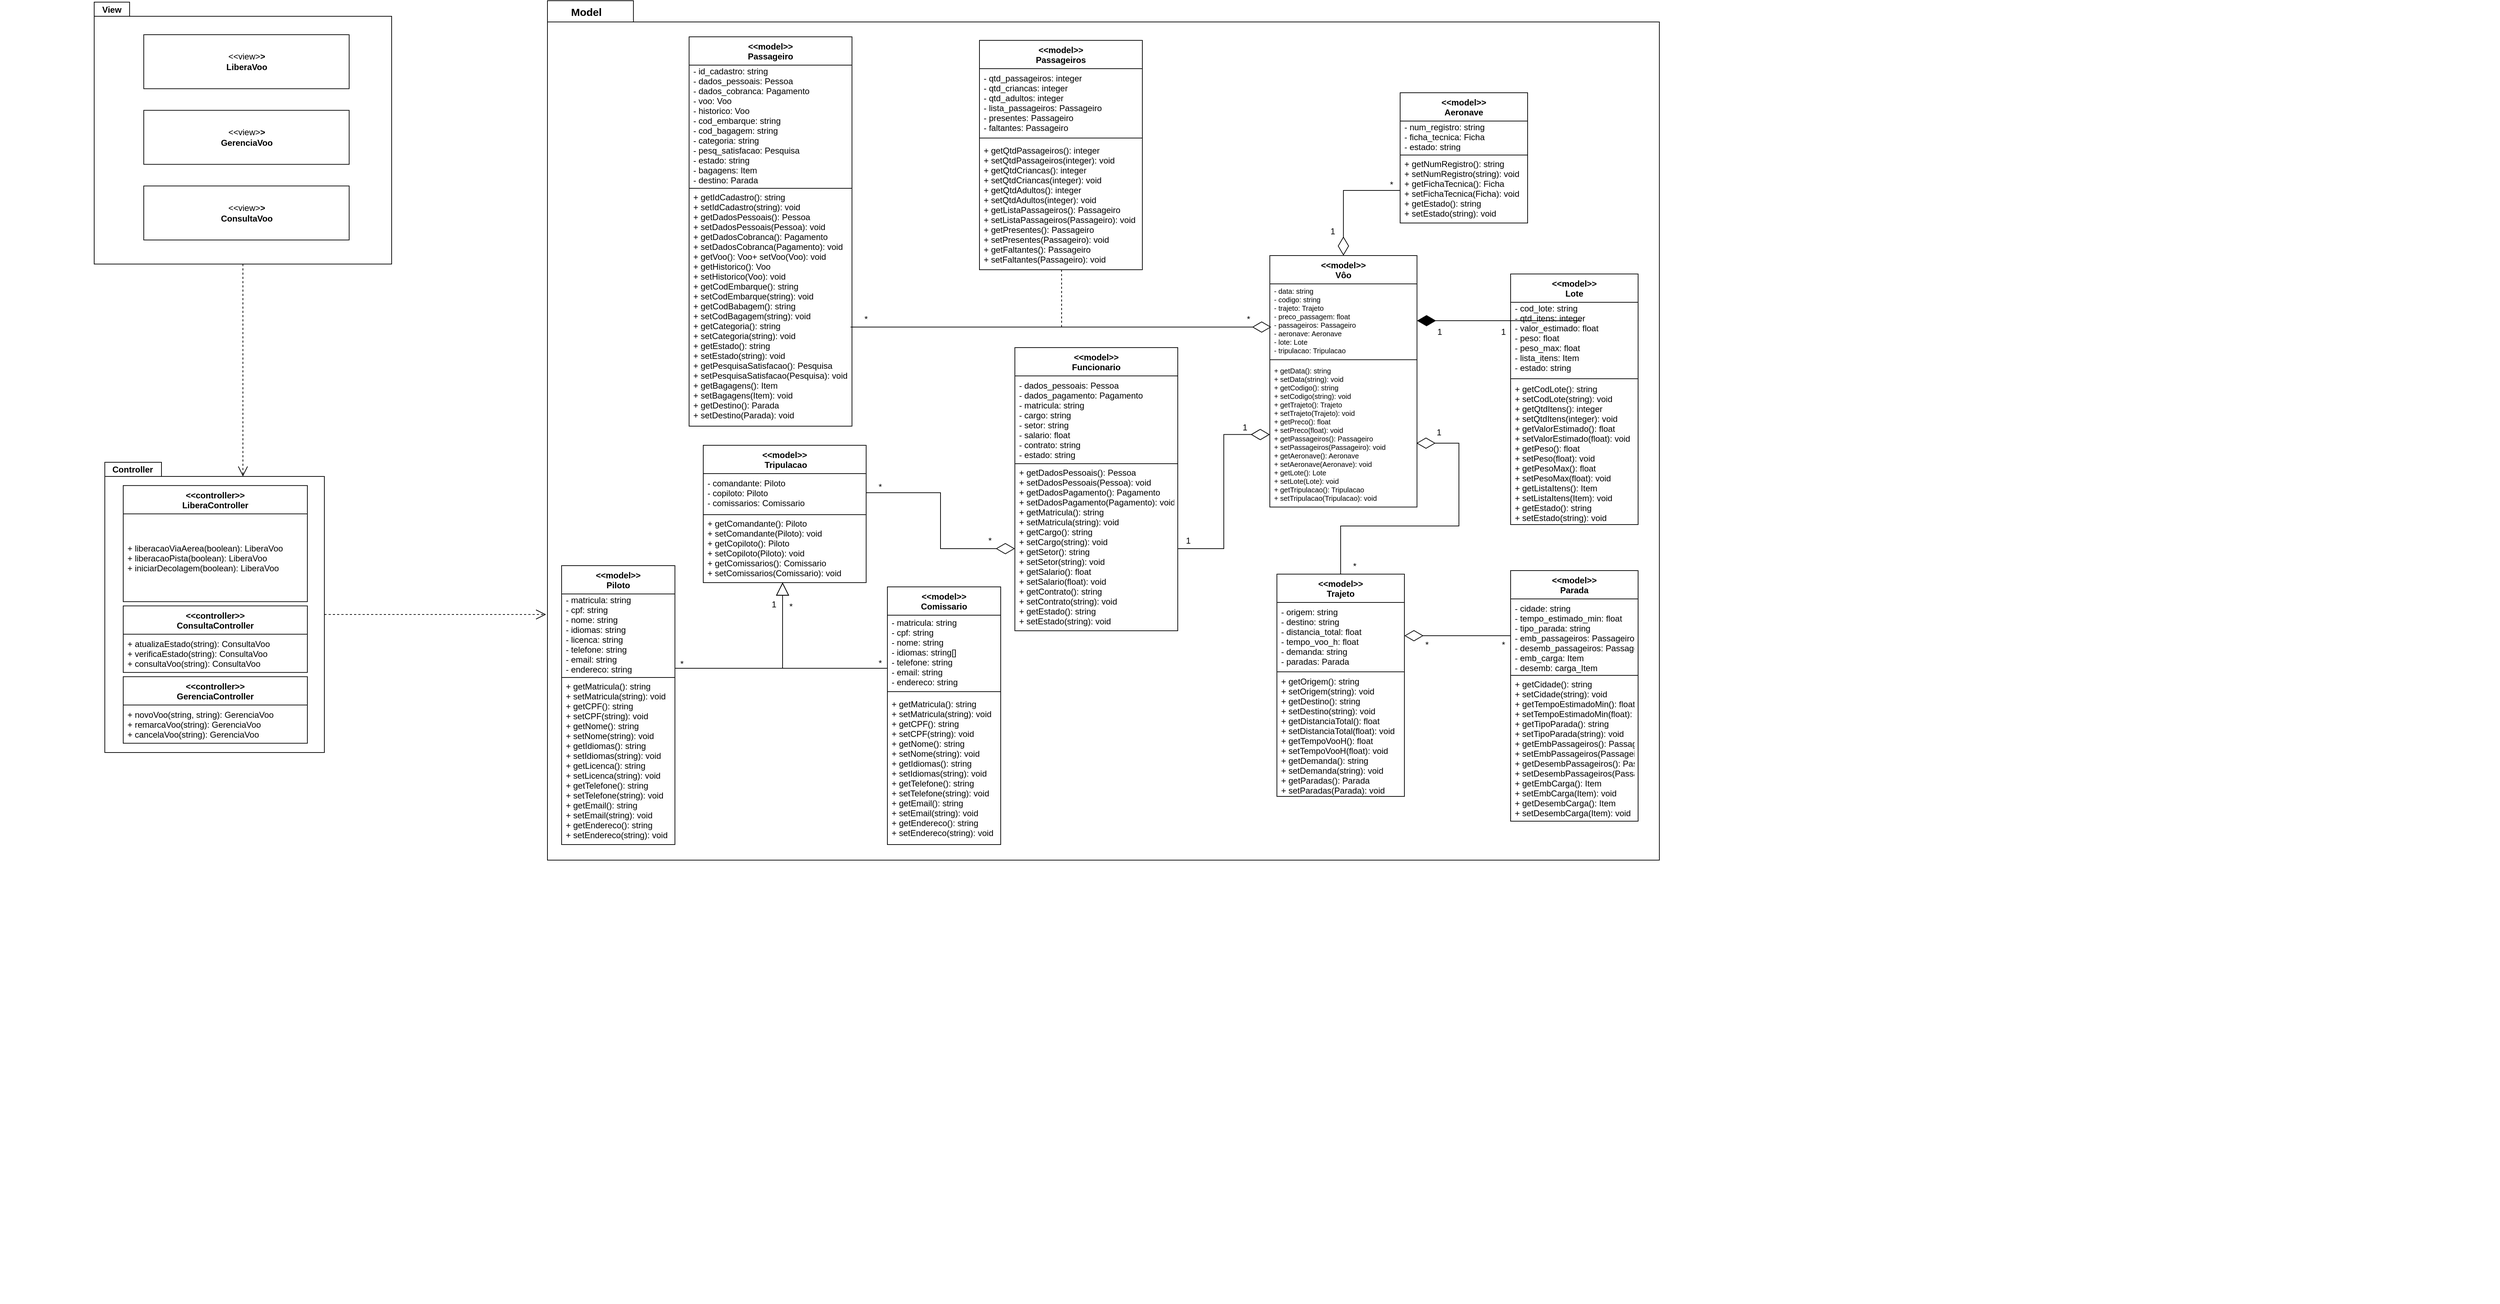<mxfile version="20.1.1" type="google" pages="5"><diagram id="zpDT-yTjbq5EN1rTXTcT" name="Controle de Vôo"><mxGraphModel grid="1" page="1" gridSize="10" guides="1" tooltips="1" connect="1" arrows="1" fold="1" pageScale="1" pageWidth="827" pageHeight="1169" math="0" shadow="0"><root><mxCell id="0"/><mxCell id="1" parent="0"/><mxCell id="TL6yzm-hEThLzt7iWNLC-1" value="" style="group" connectable="0" vertex="1" parent="1"><mxGeometry x="230" y="-962" width="2756" height="1840" as="geometry"/></mxCell><mxCell id="TL6yzm-hEThLzt7iWNLC-2" value="" style="group" connectable="0" vertex="1" parent="TL6yzm-hEThLzt7iWNLC-1"><mxGeometry width="2756" height="1840" as="geometry"/></mxCell><mxCell id="zzAsIYpUzNWXnCVeTICn-1" value="" style="group" connectable="0" vertex="1" parent="TL6yzm-hEThLzt7iWNLC-2"><mxGeometry x="-40" width="1610" height="1214" as="geometry"/></mxCell><mxCell id="Ai8bJKK_Zj2ybpmXYzsj-16" value="" style="shape=folder;fontStyle=1;spacingTop=10;tabWidth=46;tabHeight=30;tabPosition=left;html=1;startSize=40;" vertex="1" parent="zzAsIYpUzNWXnCVeTICn-1"><mxGeometry x="40" width="1570" height="1214" as="geometry"/></mxCell><mxCell id="TL6yzm-hEThLzt7iWNLC-4" value="Model" style="text;align=center;fontStyle=1;verticalAlign=middle;spacingLeft=3;spacingRight=3;strokeColor=none;rotatable=0;points=[[0,0.5],[1,0.5]];portConstraint=eastwest;labelBorderColor=none;fontSize=15;startSize=40;" vertex="1" parent="zzAsIYpUzNWXnCVeTICn-1"><mxGeometry y="2" width="190" height="26" as="geometry"/></mxCell><mxCell id="DlKwW6zn5riTJlnmyu66-1" value="&lt;&lt;model&gt;&gt;&#xA;Passageiro" style="swimlane;fontStyle=1;align=center;verticalAlign=top;childLayout=stackLayout;horizontal=1;startSize=40;horizontalStack=0;resizeParent=1;resizeParentMax=0;resizeLast=0;collapsible=1;marginBottom=0;" vertex="1" parent="zzAsIYpUzNWXnCVeTICn-1"><mxGeometry x="240" y="51" width="230" height="550" as="geometry"><mxRectangle x="2000" y="540" width="100" height="30" as="alternateBounds"/></mxGeometry></mxCell><mxCell id="DlKwW6zn5riTJlnmyu66-2" value="- id_cadastro: string&#xA;- dados_pessoais: Pessoa&#xA;- dados_cobranca: Pagamento&#xA;- voo: Voo&#xA;- historico: Voo&#xA;- cod_embarque: string&#xA;- cod_bagagem: string&#xA;- categoria: string&#xA;- pesq_satisfacao: Pesquisa&#xA;- estado: string&#xA;- bagagens: Item &#xA;- destino: Parada" style="text;strokeColor=none;fillColor=none;align=left;verticalAlign=middle;spacingLeft=4;spacingRight=4;overflow=hidden;rotatable=0;points=[[0,0.5],[1,0.5]];portConstraint=eastwest;" vertex="1" parent="DlKwW6zn5riTJlnmyu66-1"><mxGeometry y="40" width="230" height="170" as="geometry"/></mxCell><mxCell id="DlKwW6zn5riTJlnmyu66-3" value="" style="line;strokeWidth=1;fillColor=none;align=left;verticalAlign=middle;spacingTop=-1;spacingLeft=3;spacingRight=3;rotatable=0;labelPosition=right;points=[];portConstraint=eastwest;" vertex="1" parent="DlKwW6zn5riTJlnmyu66-1"><mxGeometry y="210" width="230" height="8" as="geometry"/></mxCell><mxCell id="DlKwW6zn5riTJlnmyu66-4" value="+ getIdCadastro(): string&#xA;+ setIdCadastro(string): void&#xA;+ getDadosPessoais(): Pessoa&#xA;+ setDadosPessoais(Pessoa): void&#xA;+ getDadosCobranca(): Pagamento&#xA;+ setDadosCobranca(Pagamento): void&#xA;+ getVoo(): Voo+ setVoo(Voo): void&#xA;+ getHistorico(): Voo&#xA;+ setHistorico(Voo): void&#xA;+ getCodEmbarque(): string&#xA;+ setCodEmbarque(string): void&#xA;+ getCodBabagem(): string&#xA;+ setCodBagagem(string): void&#xA;+ getCategoria(): string&#xA;+ setCategoria(string): void&#xA;+ getEstado(): string&#xA;+ setEstado(string): void&#xA;+ getPesquisaSatisfacao(): Pesquisa&#xA;+ setPesquisaSatisfacao(Pesquisa): void&#xA;+ getBagagens(): Item&#xA;+ setBagagens(Item): void&#xA;+ getDestino(): Parada&#xA;+ setDestino(Parada): void&#xA;" style="text;strokeColor=none;fillColor=none;align=left;verticalAlign=middle;spacingLeft=4;spacingRight=4;overflow=hidden;rotatable=0;points=[[0,0.5],[1,0.5]];portConstraint=eastwest;" vertex="1" parent="DlKwW6zn5riTJlnmyu66-1"><mxGeometry y="218" width="230" height="332" as="geometry"/></mxCell><mxCell id="Ai8bJKK_Zj2ybpmXYzsj-1" value="&lt;&lt;model&gt;&gt;&#xA;Funcionario&#xA;" style="swimlane;fontStyle=1;align=center;verticalAlign=top;childLayout=stackLayout;horizontal=1;startSize=40;horizontalStack=0;resizeParent=1;resizeParentMax=0;resizeLast=0;collapsible=1;marginBottom=0;" vertex="1" parent="zzAsIYpUzNWXnCVeTICn-1"><mxGeometry x="700" y="490" width="230" height="400" as="geometry"/></mxCell><mxCell id="Ai8bJKK_Zj2ybpmXYzsj-2" value="- dados_pessoais: Pessoa&#xA;- dados_pagamento: Pagamento&#xA;- matricula: string&#xA;- cargo: string&#xA;- setor: string&#xA;- salario: float&#xA;- contrato: string&#xA;- estado: string&#xA;" style="text;strokeColor=none;fillColor=none;align=left;verticalAlign=top;spacingLeft=4;spacingRight=4;overflow=hidden;rotatable=0;points=[[0,0.5],[1,0.5]];portConstraint=eastwest;startSize=40;" vertex="1" parent="Ai8bJKK_Zj2ybpmXYzsj-1"><mxGeometry y="40" width="230" height="120" as="geometry"/></mxCell><mxCell id="Ai8bJKK_Zj2ybpmXYzsj-3" value="" style="line;strokeWidth=1;fillColor=none;align=left;verticalAlign=middle;spacingTop=-1;spacingLeft=3;spacingRight=3;rotatable=0;labelPosition=right;points=[];portConstraint=eastwest;startSize=40;" vertex="1" parent="Ai8bJKK_Zj2ybpmXYzsj-1"><mxGeometry y="160" width="230" height="8" as="geometry"/></mxCell><mxCell id="Ai8bJKK_Zj2ybpmXYzsj-4" value="+ getDadosPessoais(): Pessoa&#xA;+ setDadosPessoais(Pessoa): void&#xA;+ getDadosPagamento(): Pagamento&#xA;+ setDadosPagamento(Pagamento): void&#xA;+ getMatricula(): string&#xA;+ setMatricula(string): void&#xA;+ getCargo(): string&#xA;+ setCargo(string): void&#xA;+ getSetor(): string&#xA;+ setSetor(string): void&#xA;+ getSalario(): float&#xA;+ setSalario(float): void&#xA;+ getContrato(): string&#xA;+ setContrato(string): void&#xA;+ getEstado(): string&#xA;+ setEstado(string): void&#xA;" style="text;strokeColor=none;fillColor=none;align=left;verticalAlign=middle;spacingLeft=4;spacingRight=4;overflow=hidden;rotatable=0;points=[[0,0.5],[1,0.5]];portConstraint=eastwest;startSize=40;" vertex="1" parent="Ai8bJKK_Zj2ybpmXYzsj-1"><mxGeometry y="168" width="230" height="232" as="geometry"/></mxCell><mxCell id="Ai8bJKK_Zj2ybpmXYzsj-8" value="*" style="text;html=1;strokeColor=none;fillColor=none;align=center;verticalAlign=middle;whiteSpace=wrap;rounded=0;" vertex="1" parent="zzAsIYpUzNWXnCVeTICn-1"><mxGeometry x="480" y="672" width="60" height="30" as="geometry"/></mxCell><mxCell id="TL6yzm-hEThLzt7iWNLC-77" value="*" style="text;html=1;strokeColor=none;fillColor=none;align=center;verticalAlign=middle;whiteSpace=wrap;rounded=0;" vertex="1" parent="zzAsIYpUzNWXnCVeTICn-1"><mxGeometry x="1150" y="784" width="60" height="30" as="geometry"/></mxCell><mxCell id="Ai8bJKK_Zj2ybpmXYzsj-13" value="" style="endArrow=none;dashed=1;html=1;rounded=0;labelBackgroundColor=#000000;startSize=40;entryX=0.504;entryY=1.008;entryDx=0;entryDy=0;entryPerimeter=0;edgeStyle=orthogonalEdgeStyle;" edge="1" parent="zzAsIYpUzNWXnCVeTICn-1"><mxGeometry width="50" height="50" relative="1" as="geometry"><mxPoint x="766" y="461" as="sourcePoint"/><mxPoint x="765.92" y="380.456" as="targetPoint"/><Array as="points"><mxPoint x="766" y="411"/><mxPoint x="766" y="411"/></Array></mxGeometry></mxCell><mxCell id="Ai8bJKK_Zj2ybpmXYzsj-14" value="*" style="text;html=1;strokeColor=none;fillColor=none;align=center;verticalAlign=middle;whiteSpace=wrap;rounded=0;" vertex="1" parent="zzAsIYpUzNWXnCVeTICn-1"><mxGeometry x="460" y="435" width="60" height="30" as="geometry"/></mxCell><mxCell id="Ai8bJKK_Zj2ybpmXYzsj-15" value="*" style="text;html=1;strokeColor=none;fillColor=none;align=center;verticalAlign=middle;whiteSpace=wrap;rounded=0;" vertex="1" parent="zzAsIYpUzNWXnCVeTICn-1"><mxGeometry x="1000" y="435" width="60" height="30" as="geometry"/></mxCell><mxCell id="TL6yzm-hEThLzt7iWNLC-5" value="&lt;&lt;model&gt;&gt;&#xA;Vôo" style="swimlane;fontStyle=1;align=center;verticalAlign=top;childLayout=stackLayout;horizontal=1;startSize=40;horizontalStack=0;resizeParent=1;resizeParentMax=0;resizeLast=0;collapsible=1;marginBottom=0;" vertex="1" parent="TL6yzm-hEThLzt7iWNLC-1"><mxGeometry x="1020.002" y="360.003" width="207.8" height="355.255" as="geometry"><mxRectangle x="1360.002" y="-709.997" width="60" height="30" as="alternateBounds"/></mxGeometry></mxCell><mxCell id="TL6yzm-hEThLzt7iWNLC-6" value="- data: string&#xA;- codigo: string&#xA;- trajeto: Trajeto&#xA;- preco_passagem: float&#xA;- passageiros: Passageiro&#xA;- aeronave: Aeronave&#xA;- lote: Lote&#xA;- tripulacao: Tripulacao" style="text;strokeColor=none;fillColor=none;align=left;verticalAlign=middle;spacingLeft=4;spacingRight=4;overflow=hidden;rotatable=0;points=[[0,0.5],[1,0.5]];portConstraint=eastwest;fontSize=10;" vertex="1" parent="TL6yzm-hEThLzt7iWNLC-5"><mxGeometry y="40" width="207.8" height="104" as="geometry"/></mxCell><mxCell id="TL6yzm-hEThLzt7iWNLC-7" value="" style="line;strokeWidth=1;fillColor=none;align=left;verticalAlign=middle;spacingTop=-1;spacingLeft=3;spacingRight=3;rotatable=0;labelPosition=right;points=[];portConstraint=eastwest;" vertex="1" parent="TL6yzm-hEThLzt7iWNLC-5"><mxGeometry y="144" width="207.8" height="6.365" as="geometry"/></mxCell><mxCell id="TL6yzm-hEThLzt7iWNLC-8" value="+ getData(): string&#xA;+ setData(string): void&#xA;+ getCodigo(): string&#xA;+ setCodigo(string): void&#xA;+ getTrajeto(): Trajeto&#xA;+ setTrajeto(Trajeto): void&#xA;+ getPreco(): float&#xA;+ setPreco(float): void&#xA;+ getPassageiros(): Passageiro&#xA;+ setPassageiros(Passageiro): void&#xA;+ getAeronave(): Aeronave&#xA;+ setAeronave(Aeronave): void&#xA;+ getLote(): Lote&#xA;+ setLote(Lote): void&#xA;+ getTripulacao(): Tripulacao&#xA;+ setTripulacao(Tripulacao): void&#xA;" style="text;strokeColor=none;fillColor=none;align=left;verticalAlign=top;spacingLeft=4;spacingRight=4;overflow=hidden;rotatable=0;points=[[0,0.5],[1,0.5]];portConstraint=eastwest;fontSize=10;" vertex="1" parent="TL6yzm-hEThLzt7iWNLC-5"><mxGeometry y="150.365" width="207.8" height="204.89" as="geometry"/></mxCell><mxCell id="TL6yzm-hEThLzt7iWNLC-9" value="&lt;&lt;model&gt;&gt;&#xA;Aeronave" style="swimlane;fontStyle=1;align=center;verticalAlign=top;childLayout=stackLayout;horizontal=1;startSize=40;horizontalStack=0;resizeParent=1;resizeParentMax=0;resizeLast=0;collapsible=1;marginBottom=0;" vertex="1" parent="TL6yzm-hEThLzt7iWNLC-1"><mxGeometry x="1204" y="130" width="180" height="184" as="geometry"><mxRectangle x="3054" y="70" width="90" height="30" as="alternateBounds"/></mxGeometry></mxCell><mxCell id="TL6yzm-hEThLzt7iWNLC-10" value="- num_registro: string&#xA;- ficha_tecnica: Ficha&#xA;- estado: string&#xA;" style="text;strokeColor=none;fillColor=none;align=left;verticalAlign=middle;spacingLeft=4;spacingRight=4;overflow=hidden;rotatable=0;points=[[0,0.5],[1,0.5]];portConstraint=eastwest;" vertex="1" parent="TL6yzm-hEThLzt7iWNLC-9"><mxGeometry y="40" width="180" height="44" as="geometry"/></mxCell><mxCell id="TL6yzm-hEThLzt7iWNLC-11" value="" style="line;strokeWidth=1;fillColor=none;align=left;verticalAlign=middle;spacingTop=-1;spacingLeft=3;spacingRight=3;rotatable=0;labelPosition=right;points=[];portConstraint=eastwest;" vertex="1" parent="TL6yzm-hEThLzt7iWNLC-9"><mxGeometry y="84" width="180" height="8" as="geometry"/></mxCell><mxCell id="TL6yzm-hEThLzt7iWNLC-12" value="+ getNumRegistro(): string&#xA;+ setNumRegistro(string): void&#xA;+ getFichaTecnica(): Ficha &#xA;+ setFichaTecnica(Ficha): void &#xA;+ getEstado(): string &#xA;+ setEstado(string): void &#xA;&#xA;" style="text;strokeColor=none;fillColor=none;align=left;verticalAlign=middle;spacingLeft=4;spacingRight=4;overflow=hidden;rotatable=0;points=[[0,0.5],[1,0.5]];portConstraint=eastwest;" vertex="1" parent="TL6yzm-hEThLzt7iWNLC-9"><mxGeometry y="92" width="180" height="92" as="geometry"/></mxCell><mxCell id="TL6yzm-hEThLzt7iWNLC-13" value="&lt;&lt;model&gt;&gt;&#xA;Trajeto" style="swimlane;fontStyle=1;align=center;verticalAlign=middle;childLayout=stackLayout;horizontal=1;startSize=40;horizontalStack=0;resizeParent=1;resizeParentMax=0;resizeLast=0;collapsible=1;marginBottom=0;" vertex="1" parent="TL6yzm-hEThLzt7iWNLC-1"><mxGeometry x="1030" y="810" width="180" height="314" as="geometry"><mxRectangle x="3054" y="330" width="80" height="30" as="alternateBounds"/></mxGeometry></mxCell><mxCell id="TL6yzm-hEThLzt7iWNLC-14" value="- origem: string&#xA;- destino: string&#xA;- distancia_total: float&#xA;- tempo_voo_h: float&#xA;- demanda: string&#xA;- paradas: Parada&#xA;" style="text;strokeColor=none;fillColor=none;align=left;verticalAlign=top;spacingLeft=4;spacingRight=4;overflow=hidden;rotatable=0;points=[[0,0.5],[1,0.5]];portConstraint=eastwest;" vertex="1" parent="TL6yzm-hEThLzt7iWNLC-13"><mxGeometry y="40" width="180" height="94" as="geometry"/></mxCell><mxCell id="TL6yzm-hEThLzt7iWNLC-15" value="" style="line;strokeWidth=1;fillColor=none;align=left;verticalAlign=middle;spacingTop=-1;spacingLeft=3;spacingRight=3;rotatable=0;labelPosition=right;points=[];portConstraint=eastwest;" vertex="1" parent="TL6yzm-hEThLzt7iWNLC-13"><mxGeometry y="134" width="180" height="8" as="geometry"/></mxCell><mxCell id="TL6yzm-hEThLzt7iWNLC-16" value="+ getOrigem(): string&#xA;+ setOrigem(string): void&#xA;+ getDestino(): string&#xA;+ setDestino(string): void&#xA;+ getDistanciaTotal(): float&#xA;+ setDistanciaTotal(float): void&#xA;+ getTempoVooH(): float&#xA;+ setTempoVooH(float): void&#xA;+ getDemanda(): string&#xA;+ setDemanda(string): void&#xA;+ getParadas(): Parada&#xA;+ setParadas(Parada): void" style="text;strokeColor=none;fillColor=none;align=left;verticalAlign=middle;spacingLeft=4;spacingRight=4;overflow=hidden;rotatable=0;points=[[0,0.5],[1,0.5]];portConstraint=eastwest;" vertex="1" parent="TL6yzm-hEThLzt7iWNLC-13"><mxGeometry y="142" width="180" height="172" as="geometry"/></mxCell><mxCell id="TL6yzm-hEThLzt7iWNLC-17" value="&lt;&lt;model&gt;&gt;&#xA;Passageiros" style="swimlane;fontStyle=1;align=center;verticalAlign=top;childLayout=stackLayout;horizontal=1;startSize=40;horizontalStack=0;resizeParent=1;resizeParentMax=0;resizeLast=0;collapsible=1;marginBottom=0;" vertex="1" parent="TL6yzm-hEThLzt7iWNLC-1"><mxGeometry x="610" y="56" width="230" height="324" as="geometry"><mxRectangle x="3360" y="520" width="110" height="30" as="alternateBounds"/></mxGeometry></mxCell><mxCell id="TL6yzm-hEThLzt7iWNLC-18" value="- qtd_passageiros: integer&#xA;- qtd_criancas: integer&#xA;- qtd_adultos: integer&#xA;- lista_passageiros: Passageiro&#xA;- presentes: Passageiro&#xA;- faltantes: Passageiro&#xA;" style="text;strokeColor=none;fillColor=none;align=left;verticalAlign=top;spacingLeft=4;spacingRight=4;overflow=hidden;rotatable=0;points=[[0,0.5],[1,0.5]];portConstraint=eastwest;" vertex="1" parent="TL6yzm-hEThLzt7iWNLC-17"><mxGeometry y="40" width="230" height="94" as="geometry"/></mxCell><mxCell id="TL6yzm-hEThLzt7iWNLC-19" value="" style="line;strokeWidth=1;fillColor=none;align=left;verticalAlign=middle;spacingTop=-1;spacingLeft=3;spacingRight=3;rotatable=0;labelPosition=right;points=[];portConstraint=eastwest;" vertex="1" parent="TL6yzm-hEThLzt7iWNLC-17"><mxGeometry y="134" width="230" height="8" as="geometry"/></mxCell><mxCell id="TL6yzm-hEThLzt7iWNLC-20" value="+ getQtdPassageiros(): integer&#xA;+ setQtdPassageiros(integer): void&#xA;+ getQtdCriancas(): integer&#xA;+ setQtdCriancas(integer): void&#xA;+ getQtdAdultos(): integer&#xA;+ setQtdAdultos(integer): void &#xA;+ getListaPassageiros(): Passageiro &#xA;+ setListaPassageiros(Passageiro): void &#xA;+ getPresentes(): Passageiro &#xA;+ setPresentes(Passageiro): void  &#xA;+ getFaltantes(): Passageiro &#xA;+ setFaltantes(Passageiro): void&#xA;&#xA;" style="text;strokeColor=none;fillColor=none;align=left;verticalAlign=top;spacingLeft=4;spacingRight=4;overflow=hidden;rotatable=0;points=[[0,0.5],[1,0.5]];portConstraint=eastwest;" vertex="1" parent="TL6yzm-hEThLzt7iWNLC-17"><mxGeometry y="142" width="230" height="182" as="geometry"/></mxCell><mxCell id="TL6yzm-hEThLzt7iWNLC-21" value="&lt;&lt;model&gt;&gt;&#xA; Tripulacao" style="swimlane;fontStyle=1;align=center;verticalAlign=top;childLayout=stackLayout;horizontal=1;startSize=40;horizontalStack=0;resizeParent=1;resizeParentMax=0;resizeLast=0;collapsible=1;marginBottom=0;" vertex="1" parent="TL6yzm-hEThLzt7iWNLC-1"><mxGeometry x="220" y="628" width="230" height="194" as="geometry"><mxRectangle x="3710" y="560" width="100" height="30" as="alternateBounds"/></mxGeometry></mxCell><mxCell id="TL6yzm-hEThLzt7iWNLC-22" value="- comandante: Piloto&#xA;- copiloto: Piloto&#xA;- comissarios: Comissario" style="text;strokeColor=none;fillColor=none;align=left;verticalAlign=top;spacingLeft=4;spacingRight=4;overflow=hidden;rotatable=0;points=[[0,0.5],[1,0.5]];portConstraint=eastwest;" vertex="1" parent="TL6yzm-hEThLzt7iWNLC-21"><mxGeometry y="40" width="230" height="54" as="geometry"/></mxCell><mxCell id="TL6yzm-hEThLzt7iWNLC-23" value="" style="line;strokeWidth=1;fillColor=none;align=left;verticalAlign=middle;spacingTop=-1;spacingLeft=3;spacingRight=3;rotatable=0;labelPosition=right;points=[];portConstraint=eastwest;" vertex="1" parent="TL6yzm-hEThLzt7iWNLC-21"><mxGeometry y="94" width="230" height="8" as="geometry"/></mxCell><mxCell id="TL6yzm-hEThLzt7iWNLC-24" value="+ getComandante(): Piloto&#xA;+ setComandante(Piloto): void&#xA;+ getCopiloto(): Piloto&#xA;+ setCopiloto(Piloto): void&#xA;+ getComissarios(): Comissario&#xA;+ setComissarios(Comissario): void&#xA;" style="text;strokeColor=none;fillColor=none;align=left;verticalAlign=middle;spacingLeft=4;spacingRight=4;overflow=hidden;rotatable=0;points=[[0,0.5],[1,0.5]];portConstraint=eastwest;" vertex="1" parent="TL6yzm-hEThLzt7iWNLC-21"><mxGeometry y="102" width="230" height="92" as="geometry"/></mxCell><mxCell id="TL6yzm-hEThLzt7iWNLC-25" value="&lt;&lt;model&gt;&gt;&#xA;Parada" style="swimlane;fontStyle=1;align=center;verticalAlign=middle;childLayout=stackLayout;horizontal=1;startSize=40;horizontalStack=0;resizeParent=1;resizeParentMax=0;resizeLast=0;collapsible=1;marginBottom=0;" vertex="1" parent="TL6yzm-hEThLzt7iWNLC-1"><mxGeometry x="1360" y="805" width="180" height="354" as="geometry"><mxRectangle x="2135" y="70" width="80" height="30" as="alternateBounds"/></mxGeometry></mxCell><mxCell id="TL6yzm-hEThLzt7iWNLC-26" value="- cidade: string&#xA;- tempo_estimado_min: float&#xA;- tipo_parada: string&#xA;- emb_passageiros: Passageiro&#xA;- desemb_passageiros: Passageiro&#xA;- emb_carga: Item&#xA;- desemb: carga_Item&#xA;&#xA;" style="text;strokeColor=none;fillColor=none;align=left;verticalAlign=top;spacingLeft=4;spacingRight=4;overflow=hidden;rotatable=0;points=[[0,0.5],[1,0.5]];portConstraint=eastwest;" vertex="1" parent="TL6yzm-hEThLzt7iWNLC-25"><mxGeometry y="40" width="180" height="104" as="geometry"/></mxCell><mxCell id="TL6yzm-hEThLzt7iWNLC-27" value="" style="line;strokeWidth=1;fillColor=none;align=left;verticalAlign=middle;spacingTop=-1;spacingLeft=3;spacingRight=3;rotatable=0;labelPosition=right;points=[];portConstraint=eastwest;" vertex="1" parent="TL6yzm-hEThLzt7iWNLC-25"><mxGeometry y="144" width="180" height="8" as="geometry"/></mxCell><mxCell id="TL6yzm-hEThLzt7iWNLC-28" value="+ getCidade(): string&#xA;+ setCidade(string): void&#xA;+ getTempoEstimadoMin(): float&#xA;+ setTempoEstimadoMin(float): void&#xA;+ getTipoParada(): string&#xA;+ setTipoParada(string): void&#xA;+ getEmbPassageiros(): Passageiro&#xA;+ setEmbPassageiros(Passageiro): void&#xA;+ getDesembPassageiros(): Passageiro&#xA;+ setDesembPassageiros(Passageiro): void&#xA;+ getEmbCarga(): Item&#xA;+ setEmbCarga(Item): void&#xA;+ getDesembCarga(): Item&#xA;+ setDesembCarga(Item): void&#xA;" style="text;strokeColor=none;fillColor=none;align=left;verticalAlign=middle;spacingLeft=4;spacingRight=4;overflow=hidden;rotatable=0;points=[[0,0.5],[1,0.5]];portConstraint=eastwest;labelBorderColor=none;" vertex="1" parent="TL6yzm-hEThLzt7iWNLC-25"><mxGeometry y="152" width="180" height="202" as="geometry"/></mxCell><mxCell id="TL6yzm-hEThLzt7iWNLC-45" value="&lt;&lt;model&gt;&gt;&#xA;Piloto" style="swimlane;fontStyle=1;align=center;verticalAlign=top;childLayout=stackLayout;horizontal=1;startSize=40;horizontalStack=0;resizeParent=1;resizeParentMax=0;resizeLast=0;collapsible=1;marginBottom=0;" vertex="1" parent="TL6yzm-hEThLzt7iWNLC-1"><mxGeometry x="20" y="798" width="160" height="394" as="geometry"><mxRectangle x="1460" y="540" width="70" height="30" as="alternateBounds"/></mxGeometry></mxCell><mxCell id="TL6yzm-hEThLzt7iWNLC-46" value="- matricula: string&#xA;- cpf: string&#xA;- nome: string&#xA;- idiomas: string&#xA;- licenca: string&#xA;- telefone: string&#xA;- email: string&#xA;- endereco: string" style="text;strokeColor=none;fillColor=none;align=left;verticalAlign=middle;spacingLeft=4;spacingRight=4;overflow=hidden;rotatable=0;points=[[0,0.5],[1,0.5]];portConstraint=eastwest;" vertex="1" parent="TL6yzm-hEThLzt7iWNLC-45"><mxGeometry y="40" width="160" height="114" as="geometry"/></mxCell><mxCell id="TL6yzm-hEThLzt7iWNLC-47" value="" style="line;strokeWidth=1;fillColor=none;align=left;verticalAlign=middle;spacingTop=-1;spacingLeft=3;spacingRight=3;rotatable=0;labelPosition=right;points=[];portConstraint=eastwest;" vertex="1" parent="TL6yzm-hEThLzt7iWNLC-45"><mxGeometry y="154" width="160" height="8" as="geometry"/></mxCell><mxCell id="TL6yzm-hEThLzt7iWNLC-48" value="+ getMatricula(): string&#xA;+ setMatricula(string): void&#xA;+ getCPF(): string&#xA;+ setCPF(string): void&#xA;+ getNome(): string &#xA;+ setNome(string): void&#xA;+ getIdiomas(): string &#xA;+ setIdiomas(string): void&#xA;+ getLicenca(): string &#xA;+ setLicenca(string): void&#xA;+ getTelefone(): string &#xA;+ setTelefone(string): void&#xA;+ getEmail(): string &#xA;+ setEmail(string): void &#xA;+ getEndereco(): string &#xA;+ setEndereco(string): void&#xA;" style="text;strokeColor=none;fillColor=none;align=left;verticalAlign=middle;spacingLeft=4;spacingRight=4;overflow=hidden;rotatable=0;points=[[0,0.5],[1,0.5]];portConstraint=eastwest;" vertex="1" parent="TL6yzm-hEThLzt7iWNLC-45"><mxGeometry y="162" width="160" height="232" as="geometry"/></mxCell><mxCell id="TL6yzm-hEThLzt7iWNLC-49" value="&lt;&lt;model&gt;&gt;&#xA;Comissario" style="swimlane;fontStyle=1;align=center;verticalAlign=middle;childLayout=stackLayout;horizontal=1;startSize=40;horizontalStack=0;resizeParent=1;resizeParentMax=0;resizeLast=0;collapsible=1;marginBottom=0;" vertex="1" parent="TL6yzm-hEThLzt7iWNLC-1"><mxGeometry x="480" y="828" width="160" height="364" as="geometry"><mxRectangle x="1730" y="540" width="110" height="30" as="alternateBounds"/></mxGeometry></mxCell><mxCell id="TL6yzm-hEThLzt7iWNLC-50" value="- matricula: string&#xA;- cpf: string&#xA;- nome: string&#xA;- idiomas: string[]&#xA;- telefone: string&#xA;- email: string&#xA;- endereco: string" style="text;strokeColor=none;fillColor=none;align=left;verticalAlign=middle;spacingLeft=4;spacingRight=4;overflow=hidden;rotatable=0;points=[[0,0.5],[1,0.5]];portConstraint=eastwest;" vertex="1" parent="TL6yzm-hEThLzt7iWNLC-49"><mxGeometry y="40" width="160" height="104" as="geometry"/></mxCell><mxCell id="TL6yzm-hEThLzt7iWNLC-51" value="" style="line;strokeWidth=1;fillColor=none;align=left;verticalAlign=middle;spacingTop=-1;spacingLeft=3;spacingRight=3;rotatable=0;labelPosition=right;points=[];portConstraint=eastwest;" vertex="1" parent="TL6yzm-hEThLzt7iWNLC-49"><mxGeometry y="144" width="160" height="8" as="geometry"/></mxCell><mxCell id="TL6yzm-hEThLzt7iWNLC-52" value="+ getMatricula(): string&#xA;+ setMatricula(string): void&#xA;+ getCPF(): string&#xA;+ setCPF(string): void&#xA;+ getNome(): string &#xA;+ setNome(string): void&#xA;+ getIdiomas(): string&#xA;+ setIdiomas(string): void&#xA;+ getTelefone(): string&#xA;+ setTelefone(string): void&#xA;+ getEmail(): string&#xA;+ setEmail(string): void&#xA;+ getEndereco(): string&#xA;+ setEndereco(string): void&#xA;" style="text;strokeColor=none;fillColor=none;align=left;verticalAlign=top;spacingLeft=4;spacingRight=4;overflow=hidden;rotatable=0;points=[[0,0.5],[1,0.5]];portConstraint=eastwest;" vertex="1" parent="TL6yzm-hEThLzt7iWNLC-49"><mxGeometry y="152" width="160" height="212" as="geometry"/></mxCell><mxCell id="TL6yzm-hEThLzt7iWNLC-57" value="&lt;&lt;model&gt;&gt;&#xA;Lote" style="swimlane;fontStyle=1;align=center;verticalAlign=middle;childLayout=stackLayout;horizontal=1;startSize=40;horizontalStack=0;resizeParent=1;resizeParentMax=0;resizeLast=0;collapsible=1;marginBottom=0;" vertex="1" parent="TL6yzm-hEThLzt7iWNLC-1"><mxGeometry x="1360" y="386" width="180" height="354" as="geometry"><mxRectangle x="3360" y="70" width="70" height="30" as="alternateBounds"/></mxGeometry></mxCell><mxCell id="TL6yzm-hEThLzt7iWNLC-58" value="- cod_lote: string&#xA;- qtd_itens: integer&#xA;- valor_estimado: float&#xA;- peso: float&#xA;- peso_max: float&#xA;- lista_itens: Item&#xA;- estado: string&#xA;" style="text;strokeColor=none;fillColor=none;align=left;verticalAlign=middle;spacingLeft=4;spacingRight=4;overflow=hidden;rotatable=0;points=[[0,0.5],[1,0.5]];portConstraint=eastwest;" vertex="1" parent="TL6yzm-hEThLzt7iWNLC-57"><mxGeometry y="40" width="180" height="104" as="geometry"/></mxCell><mxCell id="TL6yzm-hEThLzt7iWNLC-59" value="" style="line;strokeWidth=1;fillColor=none;align=left;verticalAlign=middle;spacingTop=-1;spacingLeft=3;spacingRight=3;rotatable=0;labelPosition=right;points=[];portConstraint=eastwest;" vertex="1" parent="TL6yzm-hEThLzt7iWNLC-57"><mxGeometry y="144" width="180" height="8" as="geometry"/></mxCell><mxCell id="TL6yzm-hEThLzt7iWNLC-60" value="+ getCodLote(): string&#xA;+ setCodLote(string): void&#xA;+ getQtdItens(): integer &#xA;+ setQtdItens(integer): void &#xA;+ getValorEstimado(): float &#xA;+ setValorEstimado(float): void &#xA;+ getPeso(): float &#xA;+ setPeso(float): void &#xA;+ getPesoMax(): float &#xA;+ setPesoMax(float): void &#xA;+ getListaItens(): Item &#xA;+ setListaItens(Item): void &#xA;+ getEstado(): string &#xA;+ setEstado(string): void " style="text;strokeColor=none;fillColor=none;align=left;verticalAlign=middle;spacingLeft=4;spacingRight=4;overflow=hidden;rotatable=0;points=[[0,0.5],[1,0.5]];portConstraint=eastwest;" vertex="1" parent="TL6yzm-hEThLzt7iWNLC-57"><mxGeometry y="152" width="180" height="202" as="geometry"/></mxCell><mxCell id="TL6yzm-hEThLzt7iWNLC-69" value="" style="endArrow=block;endSize=16;endFill=0;html=1;rounded=0;fontSize=15;exitX=1;exitY=0.5;exitDx=0;exitDy=0;edgeStyle=orthogonalEdgeStyle;entryX=0.488;entryY=1.018;entryDx=0;entryDy=0;entryPerimeter=0;" edge="1" parent="TL6yzm-hEThLzt7iWNLC-1"><mxGeometry width="160" relative="1" as="geometry"><mxPoint x="180" y="943" as="sourcePoint"/><mxPoint x="332.24" y="821.656" as="targetPoint"/><Array as="points"><mxPoint x="332" y="943"/><mxPoint x="332" y="822"/></Array></mxGeometry></mxCell><mxCell id="TL6yzm-hEThLzt7iWNLC-70" value="" style="endArrow=block;endSize=16;endFill=0;html=1;rounded=0;fontSize=15;exitX=0;exitY=0.5;exitDx=0;exitDy=0;edgeStyle=orthogonalEdgeStyle;entryX=0.488;entryY=1.018;entryDx=0;entryDy=0;entryPerimeter=0;" edge="1" parent="TL6yzm-hEThLzt7iWNLC-1" source="TL6yzm-hEThLzt7iWNLC-50"><mxGeometry width="160" relative="1" as="geometry"><mxPoint x="180" y="943" as="sourcePoint"/><mxPoint x="332.24" y="821.656" as="targetPoint"/><Array as="points"><mxPoint x="480" y="943"/><mxPoint x="332" y="943"/><mxPoint x="332" y="822"/></Array></mxGeometry></mxCell><mxCell id="TL6yzm-hEThLzt7iWNLC-72" value="1" style="text;html=1;strokeColor=none;fillColor=none;align=center;verticalAlign=middle;whiteSpace=wrap;rounded=0;" vertex="1" parent="TL6yzm-hEThLzt7iWNLC-1"><mxGeometry x="1079" y="311" width="60" height="30" as="geometry"/></mxCell><mxCell id="TL6yzm-hEThLzt7iWNLC-73" value="*" style="text;html=1;strokeColor=none;fillColor=none;align=center;verticalAlign=middle;whiteSpace=wrap;rounded=0;" vertex="1" parent="TL6yzm-hEThLzt7iWNLC-1"><mxGeometry x="1162" y="245" width="60" height="30" as="geometry"/></mxCell><mxCell id="TL6yzm-hEThLzt7iWNLC-74" value="1" style="text;html=1;strokeColor=none;fillColor=none;align=center;verticalAlign=middle;whiteSpace=wrap;rounded=0;" vertex="1" parent="TL6yzm-hEThLzt7iWNLC-1"><mxGeometry x="1230" y="453" width="60" height="30" as="geometry"/></mxCell><mxCell id="TL6yzm-hEThLzt7iWNLC-75" value="1" style="text;html=1;strokeColor=none;fillColor=none;align=center;verticalAlign=middle;whiteSpace=wrap;rounded=0;" vertex="1" parent="TL6yzm-hEThLzt7iWNLC-1"><mxGeometry x="1320" y="453" width="60" height="30" as="geometry"/></mxCell><mxCell id="TL6yzm-hEThLzt7iWNLC-76" value="1" style="text;html=1;strokeColor=none;fillColor=none;align=center;verticalAlign=middle;whiteSpace=wrap;rounded=0;" vertex="1" parent="TL6yzm-hEThLzt7iWNLC-1"><mxGeometry x="1229" y="595" width="60" height="30" as="geometry"/></mxCell><mxCell id="TL6yzm-hEThLzt7iWNLC-86" value="*" style="text;html=1;strokeColor=none;fillColor=none;align=center;verticalAlign=middle;whiteSpace=wrap;rounded=0;" vertex="1" parent="TL6yzm-hEThLzt7iWNLC-1"><mxGeometry x="1212" y="895" width="60" height="30" as="geometry"/></mxCell><mxCell id="TL6yzm-hEThLzt7iWNLC-87" value="*" style="text;html=1;strokeColor=none;fillColor=none;align=center;verticalAlign=middle;whiteSpace=wrap;rounded=0;" vertex="1" parent="TL6yzm-hEThLzt7iWNLC-1"><mxGeometry x="1320" y="895" width="60" height="30" as="geometry"/></mxCell><mxCell id="TL6yzm-hEThLzt7iWNLC-97" value="*" style="text;html=1;strokeColor=none;fillColor=none;align=center;verticalAlign=middle;whiteSpace=wrap;rounded=0;" vertex="1" parent="TL6yzm-hEThLzt7iWNLC-1"><mxGeometry x="440" y="921" width="60" height="30" as="geometry"/></mxCell><mxCell id="TL6yzm-hEThLzt7iWNLC-98" value="*" style="text;html=1;strokeColor=none;fillColor=none;align=center;verticalAlign=middle;whiteSpace=wrap;rounded=0;" vertex="1" parent="TL6yzm-hEThLzt7iWNLC-1"><mxGeometry x="314" y="841" width="60" height="30" as="geometry"/></mxCell><mxCell id="TL6yzm-hEThLzt7iWNLC-99" value="&lt;div&gt;1&lt;br&gt;&lt;/div&gt;" style="text;html=1;strokeColor=none;fillColor=none;align=center;verticalAlign=middle;whiteSpace=wrap;rounded=0;" vertex="1" parent="TL6yzm-hEThLzt7iWNLC-1"><mxGeometry x="290" y="838" width="60" height="30" as="geometry"/></mxCell><mxCell id="TL6yzm-hEThLzt7iWNLC-100" value="*" style="text;html=1;strokeColor=none;fillColor=none;align=center;verticalAlign=middle;whiteSpace=wrap;rounded=0;" vertex="1" parent="TL6yzm-hEThLzt7iWNLC-1"><mxGeometry x="160" y="922" width="60" height="30" as="geometry"/></mxCell><mxCell id="TL6yzm-hEThLzt7iWNLC-107" value="" style="endArrow=diamondThin;endFill=0;endSize=24;html=1;rounded=0;exitX=0.5;exitY=0;exitDx=0;exitDy=0;edgeStyle=orthogonalEdgeStyle;" edge="1" parent="TL6yzm-hEThLzt7iWNLC-1" source="TL6yzm-hEThLzt7iWNLC-13"><mxGeometry width="160" relative="1" as="geometry"><mxPoint x="1287" y="820" as="sourcePoint"/><mxPoint x="1227" y="625" as="targetPoint"/><Array as="points"><mxPoint x="1120" y="742"/><mxPoint x="1287" y="742"/><mxPoint x="1287" y="625"/></Array></mxGeometry></mxCell><mxCell id="TL6yzm-hEThLzt7iWNLC-108" value="" style="endArrow=diamondThin;endFill=1;endSize=24;html=1;rounded=0;entryX=1;entryY=0.5;entryDx=0;entryDy=0;" edge="1" parent="TL6yzm-hEThLzt7iWNLC-1" target="TL6yzm-hEThLzt7iWNLC-6"><mxGeometry width="160" relative="1" as="geometry"><mxPoint x="1460" y="452" as="sourcePoint"/><mxPoint x="1400" y="530" as="targetPoint"/></mxGeometry></mxCell><mxCell id="TL6yzm-hEThLzt7iWNLC-109" value="" style="endArrow=diamondThin;endFill=0;endSize=24;html=1;rounded=0;exitX=0;exitY=0.5;exitDx=0;exitDy=0;entryX=1;entryY=0.5;entryDx=0;entryDy=0;" edge="1" parent="TL6yzm-hEThLzt7iWNLC-1" source="TL6yzm-hEThLzt7iWNLC-26" target="TL6yzm-hEThLzt7iWNLC-14"><mxGeometry width="160" relative="1" as="geometry"><mxPoint x="1240" y="850" as="sourcePoint"/><mxPoint x="1400" y="850" as="targetPoint"/></mxGeometry></mxCell><mxCell id="TL6yzm-hEThLzt7iWNLC-111" value="" style="endArrow=diamondThin;endFill=0;endSize=24;html=1;rounded=0;exitX=0.25;exitY=1;exitDx=0;exitDy=0;entryX=0.75;entryY=1;entryDx=0;entryDy=0;" edge="1" parent="TL6yzm-hEThLzt7iWNLC-1"><mxGeometry width="160" relative="1" as="geometry"><mxPoint x="428" y="461" as="sourcePoint"/><mxPoint x="1022" y="461" as="targetPoint"/></mxGeometry></mxCell><mxCell id="TL6yzm-hEThLzt7iWNLC-112" value="" style="endArrow=diamondThin;endFill=0;endSize=24;html=1;rounded=0;entryX=0.5;entryY=0;entryDx=0;entryDy=0;exitX=0;exitY=0.5;exitDx=0;exitDy=0;edgeStyle=orthogonalEdgeStyle;" edge="1" parent="TL6yzm-hEThLzt7iWNLC-1" source="TL6yzm-hEThLzt7iWNLC-12" target="TL6yzm-hEThLzt7iWNLC-5"><mxGeometry width="160" relative="1" as="geometry"><mxPoint x="930" y="310" as="sourcePoint"/><mxPoint x="1090" y="310" as="targetPoint"/></mxGeometry></mxCell><mxCell id="Ai8bJKK_Zj2ybpmXYzsj-5" value="" style="endArrow=diamondThin;endFill=0;endSize=24;html=1;rounded=0;labelBackgroundColor=#000000;edgeStyle=orthogonalEdgeStyle;entryX=0;entryY=0.5;entryDx=0;entryDy=0;exitX=1;exitY=0.5;exitDx=0;exitDy=0;" edge="1" parent="TL6yzm-hEThLzt7iWNLC-1" source="TL6yzm-hEThLzt7iWNLC-22" target="Ai8bJKK_Zj2ybpmXYzsj-4"><mxGeometry width="160" relative="1" as="geometry"><mxPoint x="550" y="822" as="sourcePoint"/><mxPoint x="550" y="770" as="targetPoint"/></mxGeometry></mxCell><mxCell id="Ai8bJKK_Zj2ybpmXYzsj-7" value="" style="endArrow=diamondThin;endFill=0;endSize=24;html=1;rounded=0;labelBackgroundColor=#000000;edgeStyle=orthogonalEdgeStyle;exitX=1;exitY=0.5;exitDx=0;exitDy=0;entryX=0;entryY=0.5;entryDx=0;entryDy=0;" edge="1" parent="TL6yzm-hEThLzt7iWNLC-1" source="Ai8bJKK_Zj2ybpmXYzsj-4" target="TL6yzm-hEThLzt7iWNLC-8"><mxGeometry width="160" relative="1" as="geometry"><mxPoint x="960" y="790" as="sourcePoint"/><mxPoint x="1120" y="790" as="targetPoint"/></mxGeometry></mxCell><mxCell id="Ai8bJKK_Zj2ybpmXYzsj-9" value="*" style="text;html=1;strokeColor=none;fillColor=none;align=center;verticalAlign=middle;whiteSpace=wrap;rounded=0;" vertex="1" parent="TL6yzm-hEThLzt7iWNLC-1"><mxGeometry x="595" y="748" width="60" height="30" as="geometry"/></mxCell><mxCell id="Ai8bJKK_Zj2ybpmXYzsj-10" value="1" style="text;html=1;strokeColor=none;fillColor=none;align=center;verticalAlign=middle;whiteSpace=wrap;rounded=0;" vertex="1" parent="TL6yzm-hEThLzt7iWNLC-1"><mxGeometry x="875" y="748" width="60" height="30" as="geometry"/></mxCell><mxCell id="Ai8bJKK_Zj2ybpmXYzsj-11" value="1" style="text;html=1;strokeColor=none;fillColor=none;align=center;verticalAlign=middle;whiteSpace=wrap;rounded=0;" vertex="1" parent="TL6yzm-hEThLzt7iWNLC-1"><mxGeometry x="955" y="588" width="60" height="30" as="geometry"/></mxCell><mxCell id="TL6yzm-hEThLzt7iWNLC-121" value="" style="group" connectable="0" vertex="1" parent="1"><mxGeometry x="-543" y="-319" width="338" height="419" as="geometry"/></mxCell><mxCell id="TL6yzm-hEThLzt7iWNLC-127" value="" style="group" connectable="0" vertex="1" parent="TL6yzm-hEThLzt7iWNLC-121"><mxGeometry x="120" width="338" height="419" as="geometry"/></mxCell><mxCell id="yFHtY4jiK8KuvOVautJw-2" value="" style="shape=folder;fontStyle=1;spacingTop=10;tabWidth=80;tabHeight=20;tabPosition=left;html=1;" vertex="1" parent="TL6yzm-hEThLzt7iWNLC-127"><mxGeometry x="28" y="9" width="310" height="410" as="geometry"/></mxCell><mxCell id="TL6yzm-hEThLzt7iWNLC-119" value="" style="group" connectable="0" vertex="1" parent="TL6yzm-hEThLzt7iWNLC-127"><mxGeometry x="54" y="48.85" width="260" height="349.999" as="geometry"/></mxCell><mxCell id="5Lik9m5RPlqrbHNd45Xl-1" value="&lt;&lt;controller&gt;&gt;&#xA;GerenciaController" style="swimlane;fontStyle=1;align=center;verticalAlign=top;childLayout=stackLayout;horizontal=1;startSize=40;horizontalStack=0;resizeParent=1;resizeParentMax=0;resizeLast=0;collapsible=1;marginBottom=0;" vertex="1" parent="TL6yzm-hEThLzt7iWNLC-119"><mxGeometry y="263" width="260" height="94" as="geometry"><mxRectangle x="380" y="-680" width="80" height="30" as="alternateBounds"/></mxGeometry></mxCell><mxCell id="5Lik9m5RPlqrbHNd45Xl-2" value="+ novoVoo(string, string): GerenciaVoo&#xA;+ remarcaVoo(string): GerenciaVoo&#xA;+ cancelaVoo(string): GerenciaVoo " style="text;strokeColor=none;fillColor=none;align=left;verticalAlign=middle;spacingLeft=4;spacingRight=4;overflow=hidden;rotatable=0;points=[[0,0.5],[1,0.5]];portConstraint=eastwest;" vertex="1" parent="5Lik9m5RPlqrbHNd45Xl-1"><mxGeometry y="40" width="260" height="54" as="geometry"/></mxCell><mxCell id="RRR_LkQXOXwwAFpVwefQ-25" value="&lt;&lt;controller&gt;&gt;&#xA;LiberaController" style="swimlane;fontStyle=1;align=center;verticalAlign=top;childLayout=stackLayout;horizontal=1;startSize=40;horizontalStack=0;resizeParent=1;resizeParentMax=0;resizeLast=0;collapsible=1;marginBottom=0;" vertex="1" parent="TL6yzm-hEThLzt7iWNLC-119"><mxGeometry y="-7" width="260" height="164" as="geometry"><mxRectangle x="380" y="-680" width="80" height="30" as="alternateBounds"/></mxGeometry></mxCell><mxCell id="RRR_LkQXOXwwAFpVwefQ-26" value="+ liberacaoViaAerea(boolean): LiberaVoo &#xA;+ liberacaoPista(boolean): LiberaVoo &#xA;+ iniciarDecolagem(boolean): LiberaVoo " style="text;strokeColor=none;fillColor=none;align=left;verticalAlign=middle;spacingLeft=4;spacingRight=4;overflow=hidden;rotatable=0;points=[[0,0.5],[1,0.5]];portConstraint=eastwest;" vertex="1" parent="RRR_LkQXOXwwAFpVwefQ-25"><mxGeometry y="40" width="260" height="124" as="geometry"/></mxCell><mxCell id="RRR_LkQXOXwwAFpVwefQ-23" value="&lt;&lt;controller&gt;&gt;&#xA;ConsultaController" style="swimlane;fontStyle=1;align=center;verticalAlign=top;childLayout=stackLayout;horizontal=1;startSize=40;horizontalStack=0;resizeParent=1;resizeParentMax=0;resizeLast=0;collapsible=1;marginBottom=0;" vertex="1" parent="TL6yzm-hEThLzt7iWNLC-119"><mxGeometry y="163" width="260" height="94" as="geometry"><mxRectangle x="380" y="-680" width="80" height="30" as="alternateBounds"/></mxGeometry></mxCell><mxCell id="RRR_LkQXOXwwAFpVwefQ-24" value="+ atualizaEstado(string): ConsultaVoo &#xA;+ verificaEstado(string): ConsultaVoo&#xA;+ consultaVoo(string): ConsultaVoo&#xA; &#xA;" style="text;strokeColor=none;fillColor=none;align=left;verticalAlign=top;spacingLeft=4;spacingRight=4;overflow=hidden;rotatable=0;points=[[0,0.5],[1,0.5]];portConstraint=eastwest;" vertex="1" parent="RRR_LkQXOXwwAFpVwefQ-23"><mxGeometry y="40" width="260" height="54" as="geometry"/></mxCell><mxCell id="TL6yzm-hEThLzt7iWNLC-115" value="Controller" style="text;align=center;fontStyle=1;verticalAlign=middle;spacingLeft=3;spacingRight=3;strokeColor=none;rotatable=0;points=[[0,0.5],[1,0.5]];portConstraint=eastwest;" vertex="1" parent="TL6yzm-hEThLzt7iWNLC-127"><mxGeometry width="134.857" height="37.038" as="geometry"/></mxCell><mxCell id="TL6yzm-hEThLzt7iWNLC-129" value="" style="group" connectable="0" vertex="1" parent="1"><mxGeometry x="-425" y="-963" width="435" height="373" as="geometry"/></mxCell><mxCell id="yFHtY4jiK8KuvOVautJw-1" value="&lt;div&gt;&lt;br&gt;&lt;/div&gt;" style="shape=folder;fontStyle=1;spacingTop=10;tabWidth=50;tabHeight=20;tabPosition=left;html=1;" vertex="1" parent="TL6yzm-hEThLzt7iWNLC-129"><mxGeometry x="15" y="3" width="420" height="370" as="geometry"/></mxCell><mxCell id="TL6yzm-hEThLzt7iWNLC-125" value="" style="group" connectable="0" vertex="1" parent="TL6yzm-hEThLzt7iWNLC-129"><mxGeometry x="85" y="49" width="290" height="290" as="geometry"/></mxCell><mxCell id="TL6yzm-hEThLzt7iWNLC-122" value="&lt;div&gt;&amp;lt;&amp;lt;view&amp;gt;&lt;b&gt;&amp;gt;&lt;/b&gt;&lt;/div&gt;&lt;b&gt;LiberaVoo&lt;/b&gt;" style="html=1;" vertex="1" parent="TL6yzm-hEThLzt7iWNLC-125"><mxGeometry width="290" height="76.316" as="geometry"/></mxCell><mxCell id="TL6yzm-hEThLzt7iWNLC-123" value="&lt;div&gt;&amp;lt;&amp;lt;view&amp;gt;&lt;b&gt;&amp;gt;&lt;/b&gt;&lt;/div&gt;&lt;b&gt;ConsultaVoo&lt;/b&gt;" style="html=1;" vertex="1" parent="TL6yzm-hEThLzt7iWNLC-125"><mxGeometry y="213.684" width="290" height="76.316" as="geometry"/></mxCell><mxCell id="TL6yzm-hEThLzt7iWNLC-124" value="&lt;div&gt;&amp;lt;&amp;lt;view&amp;gt;&lt;b&gt;&amp;gt;&lt;/b&gt;&lt;/div&gt;&lt;b&gt;GerenciaVoo&lt;/b&gt;" style="html=1;" vertex="1" parent="TL6yzm-hEThLzt7iWNLC-125"><mxGeometry y="106.842" width="290" height="76.316" as="geometry"/></mxCell><mxCell id="TL6yzm-hEThLzt7iWNLC-128" value="View" style="text;align=center;fontStyle=1;verticalAlign=middle;spacingLeft=3;spacingRight=3;strokeColor=none;rotatable=0;points=[[0,0.5],[1,0.5]];portConstraint=eastwest;startSize=40;" vertex="1" parent="TL6yzm-hEThLzt7iWNLC-129"><mxGeometry width="80" height="26" as="geometry"/></mxCell><mxCell id="TL6yzm-hEThLzt7iWNLC-130" value="" style="endArrow=open;endSize=12;dashed=1;html=1;rounded=0;edgeStyle=orthogonalEdgeStyle;exitX=0.5;exitY=1;exitDx=0;exitDy=0;exitPerimeter=0;entryX=0;entryY=0;entryDx=195;entryDy=20;entryPerimeter=0;" edge="1" parent="1" source="yFHtY4jiK8KuvOVautJw-1" target="yFHtY4jiK8KuvOVautJw-2"><mxGeometry width="160" relative="1" as="geometry"><mxPoint x="-210" y="-490" as="sourcePoint"/><mxPoint x="-50" y="-490" as="targetPoint"/></mxGeometry></mxCell><mxCell id="TL6yzm-hEThLzt7iWNLC-131" value="" style="endArrow=open;endSize=12;dashed=1;html=1;rounded=0;edgeStyle=orthogonalEdgeStyle;exitX=0;exitY=0;exitDx=310;exitDy=215;exitPerimeter=0;" edge="1" parent="1" source="yFHtY4jiK8KuvOVautJw-2"><mxGeometry width="160" relative="1" as="geometry"><mxPoint x="140" y="-370" as="sourcePoint"/><mxPoint x="228" y="-95" as="targetPoint"/><Array as="points"><mxPoint x="228" y="-95"/></Array></mxGeometry></mxCell></root></mxGraphModel></diagram><diagram id="7VFkplsN5jppBLUyC3Id" name="Controle de Passageiros"><mxGraphModel grid="1" page="1" gridSize="10" guides="1" tooltips="1" connect="1" arrows="1" fold="1" pageScale="1" pageWidth="827" pageHeight="1169" math="0" shadow="0"><root><mxCell id="0"/><mxCell id="1" parent="0"/><mxCell id="msk66DWIbDPcrQ9K65yA-115" value="" style="group" connectable="0" vertex="1" parent="1"><mxGeometry x="-661" y="-310" width="530" height="419" as="geometry"/></mxCell><mxCell id="msk66DWIbDPcrQ9K65yA-116" value="" style="group" connectable="0" vertex="1" parent="msk66DWIbDPcrQ9K65yA-115"><mxGeometry x="120" width="410" height="419" as="geometry"/></mxCell><mxCell id="msk66DWIbDPcrQ9K65yA-117" value="" style="shape=folder;fontStyle=1;spacingTop=10;tabWidth=80;tabHeight=20;tabPosition=left;html=1;" vertex="1" parent="msk66DWIbDPcrQ9K65yA-116"><mxGeometry x="47" y="9" width="350" height="410" as="geometry"/></mxCell><mxCell id="msk66DWIbDPcrQ9K65yA-125" value="Controller" style="text;align=center;fontStyle=1;verticalAlign=middle;spacingLeft=3;spacingRight=3;strokeColor=none;rotatable=0;points=[[0,0.5],[1,0.5]];portConstraint=eastwest;" vertex="1" parent="msk66DWIbDPcrQ9K65yA-116"><mxGeometry x="20" width="134.857" height="37.038" as="geometry"/></mxCell><mxCell id="msk66DWIbDPcrQ9K65yA-123" value="&lt;&lt;controller&gt;&gt;&#xA;ConsultaController" style="swimlane;fontStyle=1;align=center;verticalAlign=top;childLayout=stackLayout;horizontal=1;startSize=40;horizontalStack=0;resizeParent=1;resizeParentMax=0;resizeLast=0;collapsible=1;marginBottom=0;" vertex="1" parent="msk66DWIbDPcrQ9K65yA-116"><mxGeometry x="62" y="177.0" width="320" height="94" as="geometry"><mxRectangle x="380" y="-680" width="80" height="30" as="alternateBounds"/></mxGeometry></mxCell><mxCell id="msk66DWIbDPcrQ9K65yA-124" value="+ atualizaEstado(Passageiro): ConsultaPassageiros&#xA;+ verificaEstado(Passageiro): ConsultaPassageiros&#xA;+ consultaPassageiro(Passageiro): ConsultaPassageiros &#xA;" style="text;strokeColor=none;fillColor=none;align=left;verticalAlign=top;spacingLeft=4;spacingRight=4;overflow=hidden;rotatable=0;points=[[0,0.5],[1,0.5]];portConstraint=eastwest;" vertex="1" parent="msk66DWIbDPcrQ9K65yA-123"><mxGeometry y="40" width="320" height="54" as="geometry"/></mxCell><mxCell id="msk66DWIbDPcrQ9K65yA-121" value="&lt;&lt;controller&gt;&gt;&#xA;LiberaController" style="swimlane;fontStyle=1;align=center;verticalAlign=top;childLayout=stackLayout;horizontal=1;startSize=40;horizontalStack=0;resizeParent=1;resizeParentMax=0;resizeLast=0;collapsible=1;marginBottom=0;" vertex="1" parent="msk66DWIbDPcrQ9K65yA-116"><mxGeometry x="60" y="58.85" width="320" height="90" as="geometry"><mxRectangle x="380" y="-680" width="80" height="30" as="alternateBounds"/></mxGeometry></mxCell><mxCell id="msk66DWIbDPcrQ9K65yA-122" value="+ consultaPF(Passageiro): LiberaPassageiros&#xA;+ consultaRF(Passageiro): LiberaPassageiros&#xA;+ verificaCheckIn(Passageiro): LiberaPassageiros&#xA;" style="text;strokeColor=none;fillColor=none;align=left;verticalAlign=middle;spacingLeft=4;spacingRight=4;overflow=hidden;rotatable=0;points=[[0,0.5],[1,0.5]];portConstraint=eastwest;" vertex="1" parent="msk66DWIbDPcrQ9K65yA-121"><mxGeometry y="40" width="320" height="50" as="geometry"/></mxCell><mxCell id="msk66DWIbDPcrQ9K65yA-119" value="&lt;&lt;controller&gt;&gt;&#xA;GerenciaController" style="swimlane;fontStyle=1;align=center;verticalAlign=top;childLayout=stackLayout;horizontal=1;startSize=40;horizontalStack=0;resizeParent=1;resizeParentMax=0;resizeLast=0;collapsible=1;marginBottom=0;" vertex="1" parent="msk66DWIbDPcrQ9K65yA-116"><mxGeometry x="62" y="298" width="318" height="100" as="geometry"><mxRectangle x="380" y="-680" width="80" height="30" as="alternateBounds"/></mxGeometry></mxCell><mxCell id="msk66DWIbDPcrQ9K65yA-120" value="+ novoPassageiro(): GerenciaPassageiros&#xA;+ removePassageiro(Passageiro): GerenciaPassageiros&#xA;+ checkIn(Passageiro): GerenciaPassageiros&#xA;+ embarquePassageiros(boolean): LiberaVoo" style="text;strokeColor=none;fillColor=none;align=left;verticalAlign=middle;spacingLeft=4;spacingRight=4;overflow=hidden;rotatable=0;points=[[0,0.5],[1,0.5]];portConstraint=eastwest;" vertex="1" parent="msk66DWIbDPcrQ9K65yA-119"><mxGeometry y="40" width="318" height="60" as="geometry"/></mxCell><mxCell id="msk66DWIbDPcrQ9K65yA-126" value="" style="group" connectable="0" vertex="1" parent="1"><mxGeometry x="-525" y="-963" width="435" height="373" as="geometry"/></mxCell><mxCell id="msk66DWIbDPcrQ9K65yA-127" value="&lt;div&gt;&lt;br&gt;&lt;/div&gt;" style="shape=folder;fontStyle=1;spacingTop=10;tabWidth=50;tabHeight=20;tabPosition=left;html=1;" vertex="1" parent="msk66DWIbDPcrQ9K65yA-126"><mxGeometry x="15" y="3" width="420" height="370" as="geometry"/></mxCell><mxCell id="msk66DWIbDPcrQ9K65yA-128" value="" style="group" connectable="0" vertex="1" parent="msk66DWIbDPcrQ9K65yA-126"><mxGeometry x="85" y="49" width="290" height="290" as="geometry"/></mxCell><mxCell id="msk66DWIbDPcrQ9K65yA-129" value="&lt;div&gt;&amp;lt;&amp;lt;view&amp;gt;&lt;b&gt;&amp;gt;&lt;/b&gt;&lt;/div&gt;&lt;b&gt;LiberaPassageiros&lt;/b&gt;" style="html=1;" vertex="1" parent="msk66DWIbDPcrQ9K65yA-128"><mxGeometry width="290" height="76.316" as="geometry"/></mxCell><mxCell id="msk66DWIbDPcrQ9K65yA-130" value="&lt;div&gt;&amp;lt;&amp;lt;view&amp;gt;&lt;b&gt;&amp;gt;&lt;/b&gt;&lt;/div&gt;&lt;b&gt;ConsultaPassageiros&lt;/b&gt;" style="html=1;" vertex="1" parent="msk66DWIbDPcrQ9K65yA-128"><mxGeometry y="213.684" width="290" height="76.316" as="geometry"/></mxCell><mxCell id="msk66DWIbDPcrQ9K65yA-131" value="&lt;div&gt;&amp;lt;&amp;lt;view&amp;gt;&lt;b&gt;&amp;gt;&lt;/b&gt;&lt;/div&gt;&lt;b&gt;GerenciaPassageiros&lt;/b&gt;" style="html=1;" vertex="1" parent="msk66DWIbDPcrQ9K65yA-128"><mxGeometry y="106.842" width="290" height="76.316" as="geometry"/></mxCell><mxCell id="msk66DWIbDPcrQ9K65yA-132" value="View" style="text;align=center;fontStyle=1;verticalAlign=middle;spacingLeft=3;spacingRight=3;strokeColor=none;rotatable=0;points=[[0,0.5],[1,0.5]];portConstraint=eastwest;startSize=40;" vertex="1" parent="msk66DWIbDPcrQ9K65yA-126"><mxGeometry width="80" height="26" as="geometry"/></mxCell><mxCell id="msk66DWIbDPcrQ9K65yA-133" value="" style="endArrow=open;endSize=12;dashed=1;html=1;rounded=0;edgeStyle=orthogonalEdgeStyle;exitX=0.5;exitY=1;exitDx=0;exitDy=0;exitPerimeter=0;entryX=0;entryY=0;entryDx=195;entryDy=20;entryPerimeter=0;" edge="1" parent="1" source="msk66DWIbDPcrQ9K65yA-127" target="msk66DWIbDPcrQ9K65yA-117"><mxGeometry width="160" relative="1" as="geometry"><mxPoint x="-310" y="-490" as="sourcePoint"/><mxPoint x="-150" y="-490" as="targetPoint"/></mxGeometry></mxCell><mxCell id="msk66DWIbDPcrQ9K65yA-134" value="" style="endArrow=open;endSize=12;dashed=1;html=1;rounded=0;edgeStyle=orthogonalEdgeStyle;entryX=-0.001;entryY=0.354;entryDx=0;entryDy=0;entryPerimeter=0;" edge="1" parent="1"><mxGeometry width="160" relative="1" as="geometry"><mxPoint x="-140" y="-84" as="sourcePoint"/><mxPoint x="407.43" y="-84.22" as="targetPoint"/><Array as="points"><mxPoint x="270" y="-84"/><mxPoint x="270" y="-84"/></Array></mxGeometry></mxCell><mxCell id="Jyw2Uy7VYSibk15BfVp1-1" value="" style="group" connectable="0" vertex="1" parent="1"><mxGeometry x="410" y="-960" width="1570" height="1440" as="geometry"/></mxCell><mxCell id="Jyw2Uy7VYSibk15BfVp1-2" value="" style="shape=folder;fontStyle=1;spacingTop=10;tabWidth=40;tabHeight=25;tabPosition=left;html=1;container=0;" vertex="1" parent="Jyw2Uy7VYSibk15BfVp1-1"><mxGeometry width="1570" height="1440" as="geometry"/></mxCell><mxCell id="Jyw2Uy7VYSibk15BfVp1-3" value="Model" style="text;align=center;fontStyle=1;verticalAlign=middle;spacingLeft=3;spacingRight=3;strokeColor=none;rotatable=0;points=[[0,0.5],[1,0.5]];portConstraint=eastwest;labelBorderColor=none;fontSize=15;startSize=40;" vertex="1" parent="Jyw2Uy7VYSibk15BfVp1-1"><mxGeometry width="150" height="26" as="geometry"/></mxCell><mxCell id="Jyw2Uy7VYSibk15BfVp1-4" value="&lt;div&gt;1&lt;/div&gt;" style="text;html=1;strokeColor=none;fillColor=none;align=center;verticalAlign=middle;whiteSpace=wrap;rounded=0;" vertex="1" parent="Jyw2Uy7VYSibk15BfVp1-1"><mxGeometry x="490" y="970" width="60" height="30" as="geometry"/></mxCell><mxCell id="Jyw2Uy7VYSibk15BfVp1-5" value="*" style="text;html=1;strokeColor=none;fillColor=none;align=center;verticalAlign=middle;whiteSpace=wrap;rounded=0;" vertex="1" parent="Jyw2Uy7VYSibk15BfVp1-1"><mxGeometry x="248" y="896" width="60" height="30" as="geometry"/></mxCell><mxCell id="Jyw2Uy7VYSibk15BfVp1-6" value="*" style="text;html=1;strokeColor=none;fillColor=none;align=center;verticalAlign=middle;whiteSpace=wrap;rounded=0;" vertex="1" parent="Jyw2Uy7VYSibk15BfVp1-1"><mxGeometry x="980" y="1242" width="60" height="30" as="geometry"/></mxCell><mxCell id="Jyw2Uy7VYSibk15BfVp1-7" value="1" style="text;html=1;strokeColor=none;fillColor=none;align=center;verticalAlign=middle;whiteSpace=wrap;rounded=0;" vertex="1" parent="Jyw2Uy7VYSibk15BfVp1-1"><mxGeometry x="787" y="705" width="60" height="30" as="geometry"/></mxCell><mxCell id="Jyw2Uy7VYSibk15BfVp1-8" value="*" style="text;html=1;strokeColor=none;fillColor=none;align=center;verticalAlign=middle;whiteSpace=wrap;rounded=0;" vertex="1" parent="Jyw2Uy7VYSibk15BfVp1-1"><mxGeometry x="787" y="640" width="60" height="30" as="geometry"/></mxCell><mxCell id="Jyw2Uy7VYSibk15BfVp1-9" value="" style="group" connectable="0" vertex="1" parent="Jyw2Uy7VYSibk15BfVp1-1"><mxGeometry x="1338" y="110" width="180" height="428" as="geometry"/></mxCell><mxCell id="Jyw2Uy7VYSibk15BfVp1-10" value="&lt;&lt;model&gt;&gt;&#xA;Item" style="swimlane;fontStyle=1;align=center;verticalAlign=top;childLayout=stackLayout;horizontal=1;startSize=40;horizontalStack=0;resizeParent=1;resizeParentMax=0;resizeLast=0;collapsible=1;marginBottom=0;" vertex="1" parent="Jyw2Uy7VYSibk15BfVp1-9"><mxGeometry y="28" width="180" height="400" as="geometry"><mxRectangle x="1825" y="70" width="70" height="30" as="alternateBounds"/></mxGeometry></mxCell><mxCell id="Jyw2Uy7VYSibk15BfVp1-11" value="- cod_item: string&#xA;- descricao: string&#xA;- peso: float&#xA;- valor_estimado: float&#xA;- aprv_PF: boolean&#xA;- aprv_RF: boolean&#xA;- aprv_VS: boolean&#xA;- dono: Passageiro&#xA;" style="text;strokeColor=none;fillColor=none;align=left;verticalAlign=top;spacingLeft=4;spacingRight=4;overflow=hidden;rotatable=0;points=[[0,0.5],[1,0.5]];portConstraint=eastwest;" vertex="1" parent="Jyw2Uy7VYSibk15BfVp1-10"><mxGeometry y="40" width="180" height="120" as="geometry"/></mxCell><mxCell id="Jyw2Uy7VYSibk15BfVp1-12" value="" style="line;strokeWidth=1;fillColor=none;align=left;verticalAlign=middle;spacingTop=-1;spacingLeft=3;spacingRight=3;rotatable=0;labelPosition=right;points=[];portConstraint=eastwest;" vertex="1" parent="Jyw2Uy7VYSibk15BfVp1-10"><mxGeometry y="160" width="180" height="8" as="geometry"/></mxCell><mxCell id="Jyw2Uy7VYSibk15BfVp1-13" value="+ getCodItem(): string &#xA;+ setCodItem(string): void&#xA;+ getDescricao(): string&#xA;+ setDescricao(string): void&#xA;+ getPeso(): float&#xA;+ setPeso(float): void&#xA;+ getValorEstimado(): float&#xA;+ setValorEstimado(float): void&#xA;+ getAprvPF(): boolean&#xA;+ setAprvPF(boolean): void&#xA;+ getAprvRF(): boolean&#xA;+ setAprvRF(boolean): void&#xA;+ getAprvVS(): boolean&#xA;+ setAprvVS(boolean): void&#xA;+ getDono(): Passageiro&#xA;+ setDono(Passageiro): void&#xA;&#xA;" style="text;strokeColor=none;fillColor=none;align=left;verticalAlign=top;spacingLeft=4;spacingRight=4;overflow=hidden;rotatable=0;points=[[0,0.5],[1,0.5]];portConstraint=eastwest;" vertex="1" parent="Jyw2Uy7VYSibk15BfVp1-10"><mxGeometry y="168" width="180" height="232" as="geometry"/></mxCell><mxCell id="Jyw2Uy7VYSibk15BfVp1-14" value="1" style="text;html=1;strokeColor=none;fillColor=none;align=center;verticalAlign=middle;whiteSpace=wrap;rounded=0;" vertex="1" parent="Jyw2Uy7VYSibk15BfVp1-9"><mxGeometry x="35" width="60" height="30" as="geometry"/></mxCell><mxCell id="Jyw2Uy7VYSibk15BfVp1-15" value="*" style="text;html=1;strokeColor=none;fillColor=none;align=center;verticalAlign=middle;whiteSpace=wrap;rounded=0;" vertex="1" parent="Jyw2Uy7VYSibk15BfVp1-1"><mxGeometry x="648" y="895" width="60" height="30" as="geometry"/></mxCell><mxCell id="Jyw2Uy7VYSibk15BfVp1-16" value="&lt;&lt;model&gt;&gt;&#xA;Vôo" style="swimlane;fontStyle=1;align=center;verticalAlign=top;childLayout=stackLayout;horizontal=1;startSize=40;horizontalStack=0;resizeParent=1;resizeParentMax=0;resizeLast=0;collapsible=1;marginBottom=0;" vertex="1" parent="1"><mxGeometry x="1720.002" y="-399.997" width="207.8" height="355.255" as="geometry"><mxRectangle x="1360.002" y="-709.997" width="60" height="30" as="alternateBounds"/></mxGeometry></mxCell><mxCell id="Jyw2Uy7VYSibk15BfVp1-17" value="- data: string&#xA;- codigo: string&#xA;- trajeto: Trajeto&#xA;- preco_passagem: float&#xA;- passageiros: Passageiro&#xA;- aeronave: Aeronave&#xA;- lote: Lote&#xA;- tripulacao: Tripulacao" style="text;strokeColor=none;fillColor=none;align=left;verticalAlign=middle;spacingLeft=4;spacingRight=4;overflow=hidden;rotatable=0;points=[[0,0.5],[1,0.5]];portConstraint=eastwest;fontSize=10;" vertex="1" parent="Jyw2Uy7VYSibk15BfVp1-16"><mxGeometry y="40" width="207.8" height="104" as="geometry"/></mxCell><mxCell id="Jyw2Uy7VYSibk15BfVp1-18" value="" style="line;strokeWidth=1;fillColor=none;align=left;verticalAlign=middle;spacingTop=-1;spacingLeft=3;spacingRight=3;rotatable=0;labelPosition=right;points=[];portConstraint=eastwest;" vertex="1" parent="Jyw2Uy7VYSibk15BfVp1-16"><mxGeometry y="144" width="207.8" height="6.365" as="geometry"/></mxCell><mxCell id="Jyw2Uy7VYSibk15BfVp1-19" value="+ getData(): string&#xA;+ setData(string): void&#xA;+ getCodigo(): string&#xA;+ setCodigo(string): void&#xA;+ getTrajeto(): Trajeto&#xA;+ setTrajeto(Trajeto): void&#xA;+ getPreco(): float&#xA;+ setPreco(float): void&#xA;+ getPassageiros(): Passageiro&#xA;+ setPassageiros(Passageiro): void&#xA;+ getAeronave(): Aeronave&#xA;+ setAeronave(Aeronave): void&#xA;+ getLote(): Lote&#xA;+ setLote(Lote): void&#xA;+ getTripulacao(): Tripulacao&#xA;+ setTripulacao(Tripulacao): void&#xA;" style="text;strokeColor=none;fillColor=none;align=left;verticalAlign=top;spacingLeft=4;spacingRight=4;overflow=hidden;rotatable=0;points=[[0,0.5],[1,0.5]];portConstraint=eastwest;fontSize=10;" vertex="1" parent="Jyw2Uy7VYSibk15BfVp1-16"><mxGeometry y="150.365" width="207.8" height="204.89" as="geometry"/></mxCell><mxCell id="Jyw2Uy7VYSibk15BfVp1-20" value="&lt;&lt;model&gt;&gt;&#xA;Passageiros" style="swimlane;fontStyle=1;align=center;verticalAlign=top;childLayout=stackLayout;horizontal=1;startSize=40;horizontalStack=0;resizeParent=1;resizeParentMax=0;resizeLast=0;collapsible=1;marginBottom=0;" vertex="1" parent="1"><mxGeometry x="1360" y="-774" width="230" height="324" as="geometry"><mxRectangle x="3360" y="520" width="110" height="30" as="alternateBounds"/></mxGeometry></mxCell><mxCell id="Jyw2Uy7VYSibk15BfVp1-21" value="- qtd_passageiros: integer&#xA;- qtd_criancas: integer&#xA;- qtd_adultos: integer&#xA;- lista_passageiros: Passageiro&#xA;- presentes: Passageiro&#xA;- faltantes: Passageiro&#xA;" style="text;strokeColor=none;fillColor=none;align=left;verticalAlign=top;spacingLeft=4;spacingRight=4;overflow=hidden;rotatable=0;points=[[0,0.5],[1,0.5]];portConstraint=eastwest;" vertex="1" parent="Jyw2Uy7VYSibk15BfVp1-20"><mxGeometry y="40" width="230" height="94" as="geometry"/></mxCell><mxCell id="Jyw2Uy7VYSibk15BfVp1-22" value="" style="line;strokeWidth=1;fillColor=none;align=left;verticalAlign=middle;spacingTop=-1;spacingLeft=3;spacingRight=3;rotatable=0;labelPosition=right;points=[];portConstraint=eastwest;" vertex="1" parent="Jyw2Uy7VYSibk15BfVp1-20"><mxGeometry y="134" width="230" height="8" as="geometry"/></mxCell><mxCell id="Jyw2Uy7VYSibk15BfVp1-23" value="+ getQtdPassageiros(): integer&#xA;+ setQtdPassageiros(integer): void&#xA;+ getQtdCriancas(): integer&#xA;+ setQtdCriancas(integer): void&#xA;+ getQtdAdultos(): integer&#xA;+ setQtdAdultos(integer): void &#xA;+ getListaPassageiros(): Passageiro &#xA;+ setListaPassageiros(Passageiro): void &#xA;+ getPresentes(): Passageiro &#xA;+ setPresentes(Passageiro): void  &#xA;+ getFaltantes(): Passageiro &#xA;+ setFaltantes(Passageiro): void&#xA;&#xA;" style="text;strokeColor=none;fillColor=none;align=left;verticalAlign=top;spacingLeft=4;spacingRight=4;overflow=hidden;rotatable=0;points=[[0,0.5],[1,0.5]];portConstraint=eastwest;" vertex="1" parent="Jyw2Uy7VYSibk15BfVp1-20"><mxGeometry y="142" width="230" height="182" as="geometry"/></mxCell><mxCell id="Jyw2Uy7VYSibk15BfVp1-24" value="&lt;&lt;model&gt;&gt;&#xA;Parada" style="swimlane;fontStyle=1;align=center;verticalAlign=middle;childLayout=stackLayout;horizontal=1;startSize=40;horizontalStack=0;resizeParent=1;resizeParentMax=0;resizeLast=0;collapsible=1;marginBottom=0;" vertex="1" parent="1"><mxGeometry x="1440" y="55" width="250" height="354" as="geometry"><mxRectangle x="2135" y="70" width="80" height="30" as="alternateBounds"/></mxGeometry></mxCell><mxCell id="Jyw2Uy7VYSibk15BfVp1-25" value="- cidade: string&#xA;- tempo_estimado_min: float&#xA;- tipo_parada: string&#xA;- emb_passageiros: Passageiro&#xA;- desemb_passageiros: Passageiro&#xA;- emb_carga: Item&#xA;- desemb: carga_Item&#xA;&#xA;" style="text;strokeColor=none;fillColor=none;align=left;verticalAlign=top;spacingLeft=4;spacingRight=4;overflow=hidden;rotatable=0;points=[[0,0.5],[1,0.5]];portConstraint=eastwest;" vertex="1" parent="Jyw2Uy7VYSibk15BfVp1-24"><mxGeometry y="40" width="250" height="104" as="geometry"/></mxCell><mxCell id="Jyw2Uy7VYSibk15BfVp1-26" value="" style="line;strokeWidth=1;fillColor=none;align=left;verticalAlign=middle;spacingTop=-1;spacingLeft=3;spacingRight=3;rotatable=0;labelPosition=right;points=[];portConstraint=eastwest;" vertex="1" parent="Jyw2Uy7VYSibk15BfVp1-24"><mxGeometry y="144" width="250" height="8" as="geometry"/></mxCell><mxCell id="Jyw2Uy7VYSibk15BfVp1-27" value="+ getCidade(): string&#xA;+ setCidade(string): void&#xA;+ getTempoEstimadoMin(): float&#xA;+ setTempoEstimadoMin(float): void&#xA;+ getTipoParada(): string&#xA;+ setTipoParada(string): void&#xA;+ getEmbPassageiros(): Passageiro&#xA;+ setEmbPassageiros(Passageiro): void&#xA;+ getDesembPassageiros(): Passageiro&#xA;+ setDesembPassageiros(Passageiro): void&#xA;+ getEmbCarga(): Item&#xA;+ setEmbCarga(Item): void&#xA;+ getDesembCarga(): Item&#xA;+ setDesembCarga(Item): void&#xA;" style="text;strokeColor=none;fillColor=none;align=left;verticalAlign=middle;spacingLeft=4;spacingRight=4;overflow=hidden;rotatable=0;points=[[0,0.5],[1,0.5]];portConstraint=eastwest;labelBorderColor=none;" vertex="1" parent="Jyw2Uy7VYSibk15BfVp1-24"><mxGeometry y="152" width="250" height="202" as="geometry"/></mxCell><mxCell id="Jyw2Uy7VYSibk15BfVp1-28" value="&lt;&lt;model&gt;&gt;&#xA;Passageiro" style="swimlane;fontStyle=1;align=center;verticalAlign=top;childLayout=stackLayout;horizontal=1;startSize=40;horizontalStack=0;resizeParent=1;resizeParentMax=0;resizeLast=0;collapsible=1;marginBottom=0;" vertex="1" parent="1"><mxGeometry x="960" y="-634" width="230" height="550" as="geometry"><mxRectangle x="2000" y="540" width="100" height="30" as="alternateBounds"/></mxGeometry></mxCell><mxCell id="Jyw2Uy7VYSibk15BfVp1-29" value="- id_cadastro: string&#xA;- dados_pessoais: Pessoa&#xA;- dados_cobranca: Pagamento&#xA;- voo: Voo&#xA;- historico: Voo&#xA;- cod_embarque: string&#xA;- cod_bagagem: string&#xA;- categoria: string&#xA;- pesq_satisfacao: Pesquisa&#xA;- estado: string&#xA;- bagagens: Item &#xA;- destino: Parada" style="text;strokeColor=none;fillColor=none;align=left;verticalAlign=middle;spacingLeft=4;spacingRight=4;overflow=hidden;rotatable=0;points=[[0,0.5],[1,0.5]];portConstraint=eastwest;" vertex="1" parent="Jyw2Uy7VYSibk15BfVp1-28"><mxGeometry y="40" width="230" height="170" as="geometry"/></mxCell><mxCell id="Jyw2Uy7VYSibk15BfVp1-30" value="" style="line;strokeWidth=1;fillColor=none;align=left;verticalAlign=middle;spacingTop=-1;spacingLeft=3;spacingRight=3;rotatable=0;labelPosition=right;points=[];portConstraint=eastwest;" vertex="1" parent="Jyw2Uy7VYSibk15BfVp1-28"><mxGeometry y="210" width="230" height="8" as="geometry"/></mxCell><mxCell id="Jyw2Uy7VYSibk15BfVp1-31" value="+ getIdCadastro(): string&#xA;+ setIdCadastro(string): void&#xA;+ getDadosPessoais(): Pessoa&#xA;+ setDadosPessoais(Pessoa): void&#xA;+ getDadosCobranca(): Pagamento&#xA;+ setDadosCobranca(Pagamento): void&#xA;+ getVoo(): Voo+ setVoo(Voo): void&#xA;+ getHistorico(): Voo&#xA;+ setHistorico(Voo): void&#xA;+ getCodEmbarque(): string&#xA;+ setCodEmbarque(string): void&#xA;+ getCodBabagem(): string&#xA;+ setCodBagagem(string): void&#xA;+ getCategoria(): string&#xA;+ setCategoria(string): void&#xA;+ getEstado(): string&#xA;+ setEstado(string): void&#xA;+ getPesquisaSatisfacao(): Pesquisa&#xA;+ setPesquisaSatisfacao(Pesquisa): void&#xA;+ getBagagens(): Item&#xA;+ setBagagens(Item): void&#xA;+ getDestino(): Parada&#xA;+ setDestino(Parada): void&#xA;" style="text;strokeColor=none;fillColor=none;align=left;verticalAlign=middle;spacingLeft=4;spacingRight=4;overflow=hidden;rotatable=0;points=[[0,0.5],[1,0.5]];portConstraint=eastwest;" vertex="1" parent="Jyw2Uy7VYSibk15BfVp1-28"><mxGeometry y="218" width="230" height="332" as="geometry"/></mxCell><mxCell id="Jyw2Uy7VYSibk15BfVp1-32" value="&lt;&lt;model&gt;&gt;&#xA;Pagamento" style="swimlane;fontStyle=1;align=center;verticalAlign=top;childLayout=stackLayout;horizontal=1;startSize=40;horizontalStack=0;resizeParent=1;resizeParentMax=0;resizeLast=0;collapsible=1;marginBottom=0;" vertex="1" parent="1"><mxGeometry x="520" y="-886" width="210" height="494" as="geometry"><mxRectangle x="1100" y="70" width="100" height="30" as="alternateBounds"/></mxGeometry></mxCell><mxCell id="Jyw2Uy7VYSibk15BfVp1-33" value="- individuo_pagante: Pessoa&#xA;- num_cartao: string&#xA;- nome_cartao: string&#xA;- validade_cartao: string&#xA;- cod_seguranca: string&#xA;- banco: string&#xA;- num_conta: string&#xA;- num_agencia: string&#xA;- chave_pix: string&#xA;- forma_pagamento: string" style="text;strokeColor=none;fillColor=none;align=left;verticalAlign=top;spacingLeft=4;spacingRight=4;overflow=hidden;rotatable=0;points=[[0,0.5],[1,0.5]];portConstraint=eastwest;" vertex="1" parent="Jyw2Uy7VYSibk15BfVp1-32"><mxGeometry y="40" width="210" height="154" as="geometry"/></mxCell><mxCell id="Jyw2Uy7VYSibk15BfVp1-34" value="" style="line;strokeWidth=1;fillColor=none;align=left;verticalAlign=middle;spacingTop=-1;spacingLeft=3;spacingRight=3;rotatable=0;labelPosition=right;points=[];portConstraint=eastwest;" vertex="1" parent="Jyw2Uy7VYSibk15BfVp1-32"><mxGeometry y="194" width="210" height="8" as="geometry"/></mxCell><mxCell id="Jyw2Uy7VYSibk15BfVp1-35" value="+ getIndividuoPagante(): Pessoa&#xA;+ setIndividuoPagante(Pessoa): void&#xA;+ getNumCartao(): string&#xA;+ setNumCartao(string): void&#xA;+ getNomeCartao(): string&#xA;+ setNomeCartao(string): void&#xA;+ getValidadeCartao(): string&#xA;+ setValidadeCartao(string): void&#xA;+ getCodSeguranca(): string&#xA;+ setCodSeguranca(string): void&#xA;+ getBanco(): string&#xA;+ setBanco(string): void&#xA;+ getNumConta(): string&#xA;+ setNumConta(string): void&#xA;+ getNumAgencia(): string&#xA;+ setNumAgencia(string): void&#xA;+ getChavePix(): string&#xA;+ setChavePix(string): void&#xA;+ getFormaPagamento(): string&#xA;+ setFormaPagamento(string): void&#xA;" style="text;strokeColor=none;fillColor=none;align=left;verticalAlign=middle;spacingLeft=4;spacingRight=4;overflow=hidden;rotatable=0;points=[[0,0.5],[1,0.5]];portConstraint=eastwest;" vertex="1" parent="Jyw2Uy7VYSibk15BfVp1-32"><mxGeometry y="202" width="210" height="292" as="geometry"/></mxCell><mxCell id="Jyw2Uy7VYSibk15BfVp1-36" value="&lt;&lt;model&gt;&gt;&#xA;Pessoa" style="swimlane;fontStyle=1;align=center;verticalAlign=top;childLayout=stackLayout;horizontal=1;startSize=40;horizontalStack=0;resizeParent=1;resizeParentMax=0;resizeLast=0;collapsible=1;marginBottom=0;" vertex="1" parent="1"><mxGeometry x="490" y="-357" width="240" height="444" as="geometry"><mxRectangle x="2338" y="625" width="80" height="30" as="alternateBounds"/></mxGeometry></mxCell><mxCell id="Jyw2Uy7VYSibk15BfVp1-37" value="- nome: string&#xA;- cpf: string&#xA;- rg: string&#xA;- telefone: string&#xA;- email: string&#xA;- endereco: string&#xA;- sexo: string&#xA;- nascimento: string&#xA;- observacoes: string" style="text;strokeColor=none;fillColor=none;align=left;verticalAlign=top;spacingLeft=4;spacingRight=4;overflow=hidden;rotatable=0;points=[[0,0.5],[1,0.5]];portConstraint=eastwest;" vertex="1" parent="Jyw2Uy7VYSibk15BfVp1-36"><mxGeometry y="40" width="240" height="134" as="geometry"/></mxCell><mxCell id="Jyw2Uy7VYSibk15BfVp1-38" value="" style="line;strokeWidth=1;fillColor=none;align=left;verticalAlign=middle;spacingTop=-1;spacingLeft=3;spacingRight=3;rotatable=0;labelPosition=right;points=[];portConstraint=eastwest;" vertex="1" parent="Jyw2Uy7VYSibk15BfVp1-36"><mxGeometry y="174" width="240" height="8" as="geometry"/></mxCell><mxCell id="Jyw2Uy7VYSibk15BfVp1-39" value="+ getNome(): string &#xA;+ setNome(string): void &#xA;+ getCPF(): string &#xA;+ setCPF(string): void &#xA;+ getRG(): string &#xA;+ setRG(string): void &#xA;+ getTelefone(): string &#xA;+ setTelefone(string): void &#xA;+ getEmail(): string &#xA;+ setEmail(string): void &#xA;+ getEndereco(): string &#xA;+ setEndereco(string): void &#xA;+ getSexo(): string &#xA;+ setSexo(string): void &#xA;+ getNascimento(): string &#xA;+ setNascimento(string): void &#xA;+ getObservacoes(): string &#xA;+ setObservacoes(string): void " style="text;strokeColor=none;fillColor=none;align=left;verticalAlign=middle;spacingLeft=4;spacingRight=4;overflow=hidden;rotatable=0;points=[[0,0.5],[1,0.5]];portConstraint=eastwest;" vertex="1" parent="Jyw2Uy7VYSibk15BfVp1-36"><mxGeometry y="182" width="240" height="262" as="geometry"/></mxCell><mxCell id="Jyw2Uy7VYSibk15BfVp1-40" value="&lt;&lt;model&gt;&gt;&#xA;Pesquisa" style="swimlane;fontStyle=1;align=center;verticalAlign=top;childLayout=stackLayout;horizontal=1;startSize=40;horizontalStack=0;resizeParent=1;resizeParentMax=0;resizeLast=0;collapsible=1;marginBottom=0;" vertex="1" parent="1"><mxGeometry x="790" y="40" width="250" height="404" as="geometry"><mxRectangle x="1320" y="70" width="90" height="30" as="alternateBounds"/></mxGeometry></mxCell><mxCell id="Jyw2Uy7VYSibk15BfVp1-41" value="- individuo_consultado: Passageiro&#xA;- satisfacao: integer&#xA;- conforto: integer&#xA;- chance_repetir: integer&#xA;- chance_recomendar: integer&#xA;- pontos_positivos: string&#xA;- pontos_negativos: string&#xA;- observacoes: string" style="text;strokeColor=none;fillColor=none;align=left;verticalAlign=top;spacingLeft=4;spacingRight=4;overflow=hidden;rotatable=0;points=[[0,0.5],[1,0.5]];portConstraint=eastwest;" vertex="1" parent="Jyw2Uy7VYSibk15BfVp1-40"><mxGeometry y="40" width="250" height="124" as="geometry"/></mxCell><mxCell id="Jyw2Uy7VYSibk15BfVp1-42" value="" style="line;strokeWidth=1;fillColor=none;align=left;verticalAlign=middle;spacingTop=-1;spacingLeft=3;spacingRight=3;rotatable=0;labelPosition=right;points=[];portConstraint=eastwest;" vertex="1" parent="Jyw2Uy7VYSibk15BfVp1-40"><mxGeometry y="164" width="250" height="8" as="geometry"/></mxCell><mxCell id="Jyw2Uy7VYSibk15BfVp1-43" value="+ getIndividuoConsultado(): Passageiro&#xA;+ setIndividuoConsultado(Passageiro): void&#xA;+ getSatisfacao(): integer&#xA;+ setSatisfacao(integer): void&#xA;+ getConforto(): integer&#xA;+ setConforto(integer): void&#xA;+ getChancesRepetir(): integer&#xA;+ setChancesRepetir(integer): void&#xA;+ getChancesRecomendar(): integer&#xA;+ setChancesRecomendar(integer): void&#xA;+ getPontosPositivos(): string&#xA;+ setPontosPositivos(string): void&#xA;+ getPontosNegativos(): string&#xA;+ setPontosNegativos(string): void&#xA;+ getObservacoes(): string&#xA;+ setObservacoes(string): void&#xA;" style="text;strokeColor=none;fillColor=none;align=left;verticalAlign=middle;spacingLeft=4;spacingRight=4;overflow=hidden;rotatable=0;points=[[0,0.5],[1,0.5]];portConstraint=eastwest;" vertex="1" parent="Jyw2Uy7VYSibk15BfVp1-40"><mxGeometry y="172" width="250" height="232" as="geometry"/></mxCell><mxCell id="Jyw2Uy7VYSibk15BfVp1-44" value="*" style="text;html=1;strokeColor=none;fillColor=none;align=center;verticalAlign=middle;whiteSpace=wrap;rounded=0;" vertex="1" parent="1"><mxGeometry x="1677" y="-329" width="60" height="30" as="geometry"/></mxCell><mxCell id="Jyw2Uy7VYSibk15BfVp1-45" value="1" style="text;html=1;strokeColor=none;fillColor=none;align=center;verticalAlign=middle;whiteSpace=wrap;rounded=0;" vertex="1" parent="1"><mxGeometry x="899" y="-259" width="60" height="30" as="geometry"/></mxCell><mxCell id="Jyw2Uy7VYSibk15BfVp1-46" value="1" style="text;html=1;strokeColor=none;fillColor=none;align=center;verticalAlign=middle;whiteSpace=wrap;rounded=0;" vertex="1" parent="1"><mxGeometry x="714" y="-256" width="60" height="30" as="geometry"/></mxCell><mxCell id="Jyw2Uy7VYSibk15BfVp1-47" value="1" style="text;html=1;strokeColor=none;fillColor=none;align=center;verticalAlign=middle;whiteSpace=wrap;rounded=0;" vertex="1" parent="1"><mxGeometry x="898" y="-538" width="60" height="30" as="geometry"/></mxCell><mxCell id="Jyw2Uy7VYSibk15BfVp1-48" value="*" style="text;html=1;strokeColor=none;fillColor=none;align=center;verticalAlign=middle;whiteSpace=wrap;rounded=0;" vertex="1" parent="1"><mxGeometry x="718" y="-566" width="60" height="30" as="geometry"/></mxCell><mxCell id="Jyw2Uy7VYSibk15BfVp1-49" value="1" style="text;html=1;strokeColor=none;fillColor=none;align=center;verticalAlign=middle;whiteSpace=wrap;rounded=0;" vertex="1" parent="1"><mxGeometry x="443" y="-215" width="60" height="30" as="geometry"/></mxCell><mxCell id="Jyw2Uy7VYSibk15BfVp1-50" value="*" style="text;html=1;strokeColor=none;fillColor=none;align=center;verticalAlign=middle;whiteSpace=wrap;rounded=0;" vertex="1" parent="1"><mxGeometry x="450" y="-535" width="60" height="30" as="geometry"/></mxCell><mxCell id="Jyw2Uy7VYSibk15BfVp1-51" value="" style="endArrow=none;dashed=1;html=1;rounded=0;edgeStyle=orthogonalEdgeStyle;entryX=0.525;entryY=1.006;entryDx=0;entryDy=0;entryPerimeter=0;" edge="1" parent="1"><mxGeometry width="50" height="50" relative="1" as="geometry"><mxPoint x="1476" y="-306" as="sourcePoint"/><mxPoint x="1476.75" y="-448.908" as="targetPoint"/><Array as="points"><mxPoint x="1476" y="-300"/><mxPoint x="1477" y="-300"/><mxPoint x="1477" y="-377"/><mxPoint x="1477" y="-377"/></Array></mxGeometry></mxCell><mxCell id="Jyw2Uy7VYSibk15BfVp1-52" value="" style="endArrow=diamondThin;endFill=1;endSize=24;html=1;rounded=0;exitX=1;exitY=0.5;exitDx=0;exitDy=0;entryX=0;entryY=0.5;entryDx=0;entryDy=0;edgeStyle=orthogonalEdgeStyle;" edge="1" parent="1" source="Jyw2Uy7VYSibk15BfVp1-35" target="Jyw2Uy7VYSibk15BfVp1-29"><mxGeometry width="160" relative="1" as="geometry"><mxPoint x="-30" y="160" as="sourcePoint"/><mxPoint x="130" y="160" as="targetPoint"/></mxGeometry></mxCell><mxCell id="Jyw2Uy7VYSibk15BfVp1-54" value="" style="endArrow=diamondThin;endFill=0;endSize=24;html=1;rounded=0;exitX=0;exitY=0.5;exitDx=0;exitDy=0;entryX=0;entryY=0.5;entryDx=0;entryDy=0;edgeStyle=orthogonalEdgeStyle;" edge="1" parent="1"><mxGeometry width="160" relative="1" as="geometry"><mxPoint x="490" y="-219" as="sourcePoint"/><mxPoint x="520" y="-508" as="targetPoint"/><Array as="points"><mxPoint x="450" y="-220"/><mxPoint x="450" y="-508"/></Array></mxGeometry></mxCell><mxCell id="Jyw2Uy7VYSibk15BfVp1-55" value="" style="endArrow=diamondThin;endFill=0;endSize=24;html=1;rounded=0;exitX=0.75;exitY=1;exitDx=0;exitDy=0;entryX=1.013;entryY=0.355;entryDx=0;entryDy=0;entryPerimeter=0;" edge="1" parent="1" source="Jyw2Uy7VYSibk15BfVp1-44" target="Jyw2Uy7VYSibk15BfVp1-31"><mxGeometry width="160" relative="1" as="geometry"><mxPoint x="740" y="345" as="sourcePoint"/><mxPoint x="400" y="351" as="targetPoint"/></mxGeometry></mxCell><mxCell id="Jyw2Uy7VYSibk15BfVp1-56" value="" style="endArrow=diamondThin;endFill=1;endSize=24;html=1;rounded=0;edgeStyle=orthogonalEdgeStyle;entryX=0.491;entryY=1.001;entryDx=0;entryDy=0;entryPerimeter=0;exitX=0.5;exitY=0;exitDx=0;exitDy=0;" edge="1" parent="1" source="Jyw2Uy7VYSibk15BfVp1-40" target="Jyw2Uy7VYSibk15BfVp1-31"><mxGeometry width="160" relative="1" as="geometry"><mxPoint x="110" y="610" as="sourcePoint"/><mxPoint x="270" y="610" as="targetPoint"/></mxGeometry></mxCell><mxCell id="Jyw2Uy7VYSibk15BfVp1-57" value="" style="endArrow=diamondThin;endFill=0;endSize=24;html=1;rounded=0;entryX=1;entryY=0.5;entryDx=0;entryDy=0;exitX=0.25;exitY=0;exitDx=0;exitDy=0;edgeStyle=orthogonalEdgeStyle;" edge="1" parent="1" source="Jyw2Uy7VYSibk15BfVp1-10" target="Jyw2Uy7VYSibk15BfVp1-29"><mxGeometry width="160" relative="1" as="geometry"><mxPoint x="1010" y="-170" as="sourcePoint"/><mxPoint x="850" y="-170" as="targetPoint"/><Array as="points"><mxPoint x="1793" y="-890"/><mxPoint x="1240" y="-890"/><mxPoint x="1240" y="-509"/></Array></mxGeometry></mxCell><mxCell id="Jyw2Uy7VYSibk15BfVp1-58" value="*" style="text;html=1;strokeColor=none;fillColor=none;align=center;verticalAlign=middle;whiteSpace=wrap;rounded=0;" vertex="1" parent="1"><mxGeometry x="1193" y="-531" width="60" height="30" as="geometry"/></mxCell><mxCell id="Jyw2Uy7VYSibk15BfVp1-59" value="" style="endArrow=diamondThin;endFill=1;endSize=24;html=1;rounded=0;exitX=0;exitY=0.5;exitDx=0;exitDy=0;edgeStyle=orthogonalEdgeStyle;entryX=1.009;entryY=0.563;entryDx=0;entryDy=0;entryPerimeter=0;" edge="1" parent="1" source="Jyw2Uy7VYSibk15BfVp1-27" target="Jyw2Uy7VYSibk15BfVp1-31"><mxGeometry width="160" relative="1" as="geometry"><mxPoint x="530" y="420" as="sourcePoint"/><mxPoint x="370" y="420" as="targetPoint"/><Array as="points"><mxPoint x="1300" y="308"/><mxPoint x="1300" y="-229"/></Array></mxGeometry></mxCell><mxCell id="vwsua_9YatR1PLYh7Bz5-1" value="" style="endArrow=diamondThin;endFill=1;endSize=24;html=1;rounded=0;entryX=0;entryY=0.56;entryDx=0;entryDy=0;entryPerimeter=0;edgeStyle=orthogonalEdgeStyle;exitX=1.008;exitY=0.649;exitDx=0;exitDy=0;exitPerimeter=0;" edge="1" parent="1" source="Jyw2Uy7VYSibk15BfVp1-37" target="Jyw2Uy7VYSibk15BfVp1-31"><mxGeometry width="160" relative="1" as="geometry"><mxPoint x="740" y="-230" as="sourcePoint"/><mxPoint x="890" y="-240" as="targetPoint"/><Array as="points"><mxPoint x="845" y="-230"/></Array></mxGeometry></mxCell></root></mxGraphModel></diagram><diagram id="VdZOvs_MoIcqqUckSN78" name="Controle de Funcionários"><mxGraphModel grid="1" page="1" gridSize="10" guides="1" tooltips="1" connect="1" arrows="1" fold="1" pageScale="1" pageWidth="827" pageHeight="1169" math="0" shadow="0"><root><mxCell id="0"/><mxCell id="1" parent="0"/><mxCell id="O941aW5elKp1EGPcsP-_-1" value="" style="shape=folder;fontStyle=1;spacingTop=10;tabWidth=120;tabHeight=30;tabPosition=left;html=1;startSize=40;" vertex="1" parent="1"><mxGeometry x="410" y="-960" width="760" height="1040" as="geometry"/></mxCell><mxCell id="zrQZQoUlWUvt1FxGpLng-115" value="" style="group" connectable="0" vertex="1" parent="1"><mxGeometry x="-598" y="-319" width="450" height="419" as="geometry"/></mxCell><mxCell id="zrQZQoUlWUvt1FxGpLng-116" value="" style="group" connectable="0" vertex="1" parent="zrQZQoUlWUvt1FxGpLng-115"><mxGeometry x="76" width="374" height="419" as="geometry"/></mxCell><mxCell id="zrQZQoUlWUvt1FxGpLng-117" value="" style="shape=folder;fontStyle=1;spacingTop=10;tabWidth=80;tabHeight=20;tabPosition=left;html=1;" vertex="1" parent="zrQZQoUlWUvt1FxGpLng-116"><mxGeometry x="-10" y="9" width="348" height="410" as="geometry"/></mxCell><mxCell id="zrQZQoUlWUvt1FxGpLng-118" value="" style="group" connectable="0" vertex="1" parent="zrQZQoUlWUvt1FxGpLng-116"><mxGeometry x="54" y="48.85" width="320" height="357" as="geometry"/></mxCell><mxCell id="zrQZQoUlWUvt1FxGpLng-119" value="&lt;&lt;controller&gt;&gt;&#xA;GerenciaController" style="swimlane;fontStyle=1;align=center;verticalAlign=top;childLayout=stackLayout;horizontal=1;startSize=40;horizontalStack=0;resizeParent=1;resizeParentMax=0;resizeLast=0;collapsible=1;marginBottom=0;" vertex="1" parent="zrQZQoUlWUvt1FxGpLng-118"><mxGeometry x="-50" y="253" width="320" height="104" as="geometry"><mxRectangle x="380" y="-680" width="80" height="30" as="alternateBounds"/></mxGeometry></mxCell><mxCell id="zrQZQoUlWUvt1FxGpLng-120" value="+ novoFuncionario(): GerenciaFuncionario&#xA;+ removeFuncionario(Funcionario): GerenciaFuncionario&#xA;+ batePonto(Funcionario): GerenciaFuncionario&#xA;+ embarqueTripulacao(boolean): GerenciaFuncionario&#xA; " style="text;strokeColor=none;fillColor=none;align=left;verticalAlign=middle;spacingLeft=4;spacingRight=4;overflow=hidden;rotatable=0;points=[[0,0.5],[1,0.5]];portConstraint=eastwest;" vertex="1" parent="zrQZQoUlWUvt1FxGpLng-119"><mxGeometry y="40" width="320" height="64" as="geometry"/></mxCell><mxCell id="zrQZQoUlWUvt1FxGpLng-121" value="&lt;&lt;controller&gt;&gt;&#xA;LiberaController" style="swimlane;fontStyle=1;align=center;verticalAlign=top;childLayout=stackLayout;horizontal=1;startSize=40;horizontalStack=0;resizeParent=1;resizeParentMax=0;resizeLast=0;collapsible=1;marginBottom=0;" vertex="1" parent="zrQZQoUlWUvt1FxGpLng-118"><mxGeometry x="-50" y="-7" width="320" height="90" as="geometry"><mxRectangle x="380" y="-680" width="80" height="30" as="alternateBounds"/></mxGeometry></mxCell><mxCell id="zrQZQoUlWUvt1FxGpLng-122" value="+ consultaPF(Funcionario): LiberaFuncionario&#xA;+ consultaRF(Funcionario): LiberaFuncionario&#xA;+ consultaRH(Funcionario): LiberaFuncionario&#xA;" style="text;strokeColor=none;fillColor=none;align=left;verticalAlign=middle;spacingLeft=4;spacingRight=4;overflow=hidden;rotatable=0;points=[[0,0.5],[1,0.5]];portConstraint=eastwest;" vertex="1" parent="zrQZQoUlWUvt1FxGpLng-121"><mxGeometry y="40" width="320" height="50" as="geometry"/></mxCell><mxCell id="zrQZQoUlWUvt1FxGpLng-123" value="&lt;&lt;controller&gt;&gt;&#xA;ConsultaController" style="swimlane;fontStyle=1;align=center;verticalAlign=top;childLayout=stackLayout;horizontal=1;startSize=40;horizontalStack=0;resizeParent=1;resizeParentMax=0;resizeLast=0;collapsible=1;marginBottom=0;" vertex="1" parent="zrQZQoUlWUvt1FxGpLng-118"><mxGeometry x="-50" y="126" width="320" height="94" as="geometry"><mxRectangle x="380" y="-680" width="80" height="30" as="alternateBounds"/></mxGeometry></mxCell><mxCell id="zrQZQoUlWUvt1FxGpLng-124" value="+ atualizaEstado(Funcionario): ConsultaFuncionario &#xA;+ verificaEstado(Funcionario): ConsultaFuncionario&#xA;+ consultaFuncionario(Funcionario): ConsultaFuncionario&#xA; &#xA;" style="text;strokeColor=none;fillColor=none;align=left;verticalAlign=top;spacingLeft=4;spacingRight=4;overflow=hidden;rotatable=0;points=[[0,0.5],[1,0.5]];portConstraint=eastwest;" vertex="1" parent="zrQZQoUlWUvt1FxGpLng-123"><mxGeometry y="40" width="320" height="54" as="geometry"/></mxCell><mxCell id="zrQZQoUlWUvt1FxGpLng-125" value="Controller" style="text;align=center;fontStyle=1;verticalAlign=middle;spacingLeft=3;spacingRight=3;strokeColor=none;rotatable=0;points=[[0,0.5],[1,0.5]];portConstraint=eastwest;" vertex="1" parent="zrQZQoUlWUvt1FxGpLng-116"><mxGeometry x="-36" y="1" width="134.857" height="37.038" as="geometry"/></mxCell><mxCell id="zrQZQoUlWUvt1FxGpLng-126" value="" style="group" connectable="0" vertex="1" parent="1"><mxGeometry x="-525" y="-963" width="435" height="373" as="geometry"/></mxCell><mxCell id="zrQZQoUlWUvt1FxGpLng-127" value="&lt;div&gt;&lt;br&gt;&lt;/div&gt;" style="shape=folder;fontStyle=1;spacingTop=10;tabWidth=50;tabHeight=20;tabPosition=left;html=1;" vertex="1" parent="zrQZQoUlWUvt1FxGpLng-126"><mxGeometry x="15" y="3" width="420" height="370" as="geometry"/></mxCell><mxCell id="zrQZQoUlWUvt1FxGpLng-128" value="" style="group" connectable="0" vertex="1" parent="zrQZQoUlWUvt1FxGpLng-126"><mxGeometry x="85" y="49" width="290" height="290" as="geometry"/></mxCell><mxCell id="zrQZQoUlWUvt1FxGpLng-129" value="&lt;div&gt;&amp;lt;&amp;lt;view&amp;gt;&lt;b&gt;&amp;gt;&lt;/b&gt;&lt;/div&gt;&lt;b&gt;LiberaFuncionario&lt;/b&gt;" style="html=1;" vertex="1" parent="zrQZQoUlWUvt1FxGpLng-128"><mxGeometry width="290" height="76.316" as="geometry"/></mxCell><mxCell id="zrQZQoUlWUvt1FxGpLng-130" value="&lt;div&gt;&amp;lt;&amp;lt;view&amp;gt;&lt;b&gt;&amp;gt;&lt;/b&gt;&lt;/div&gt;&lt;b&gt;ConsultaFuncionario&lt;/b&gt;" style="html=1;" vertex="1" parent="zrQZQoUlWUvt1FxGpLng-128"><mxGeometry y="213.684" width="290" height="76.316" as="geometry"/></mxCell><mxCell id="zrQZQoUlWUvt1FxGpLng-131" value="&lt;div&gt;&amp;lt;&amp;lt;view&amp;gt;&lt;b&gt;&amp;gt;&lt;/b&gt;&lt;/div&gt;&lt;b&gt;GerenciaFuncionario&lt;/b&gt;" style="html=1;" vertex="1" parent="zrQZQoUlWUvt1FxGpLng-128"><mxGeometry y="106.842" width="290" height="76.316" as="geometry"/></mxCell><mxCell id="zrQZQoUlWUvt1FxGpLng-132" value="View" style="text;align=center;fontStyle=1;verticalAlign=middle;spacingLeft=3;spacingRight=3;strokeColor=none;rotatable=0;points=[[0,0.5],[1,0.5]];portConstraint=eastwest;startSize=40;" vertex="1" parent="zrQZQoUlWUvt1FxGpLng-126"><mxGeometry width="80" height="26" as="geometry"/></mxCell><mxCell id="zrQZQoUlWUvt1FxGpLng-133" value="" style="endArrow=open;endSize=12;dashed=1;html=1;rounded=0;edgeStyle=orthogonalEdgeStyle;exitX=0.5;exitY=1;exitDx=0;exitDy=0;exitPerimeter=0;entryX=0.667;entryY=0.051;entryDx=0;entryDy=0;entryPerimeter=0;" edge="1" parent="1" source="zrQZQoUlWUvt1FxGpLng-127" target="zrQZQoUlWUvt1FxGpLng-117"><mxGeometry width="160" relative="1" as="geometry"><mxPoint x="-310" y="-490" as="sourcePoint"/><mxPoint x="-150" y="-490" as="targetPoint"/></mxGeometry></mxCell><mxCell id="zrQZQoUlWUvt1FxGpLng-134" value="" style="endArrow=open;endSize=12;dashed=1;html=1;rounded=0;edgeStyle=orthogonalEdgeStyle;entryX=0.001;entryY=0.832;entryDx=0;entryDy=0;entryPerimeter=0;" edge="1" parent="1"><mxGeometry width="160" relative="1" as="geometry"><mxPoint x="-180" y="-94" as="sourcePoint"/><mxPoint x="401.19" y="-94.72" as="targetPoint"/><Array as="points"><mxPoint x="111" y="-94"/><mxPoint x="111" y="-95"/></Array></mxGeometry></mxCell><mxCell id="g90iH5BI2nZQkeQ9QNTE-1" value="" style="group" connectable="0" vertex="1" parent="1"><mxGeometry x="400" y="-960" width="1190" height="1040" as="geometry"/></mxCell><mxCell id="g90iH5BI2nZQkeQ9QNTE-3" value="&lt;&lt;model&gt;&gt;&#xA;Funcionario&#xA;" style="swimlane;fontStyle=1;align=center;verticalAlign=top;childLayout=stackLayout;horizontal=1;startSize=40;horizontalStack=0;resizeParent=1;resizeParentMax=0;resizeLast=0;collapsible=1;marginBottom=0;" vertex="1" parent="g90iH5BI2nZQkeQ9QNTE-1"><mxGeometry x="520" y="389" width="230" height="400" as="geometry"/></mxCell><mxCell id="g90iH5BI2nZQkeQ9QNTE-4" value="- dados_pessoais: Pessoa&#xA;- dados_pagamento: Pagamento&#xA;- matricula: string&#xA;- cargo: string&#xA;- setor: string&#xA;- salario: float&#xA;- contrato: string&#xA;- estado: string&#xA;" style="text;strokeColor=none;fillColor=none;align=left;verticalAlign=top;spacingLeft=4;spacingRight=4;overflow=hidden;rotatable=0;points=[[0,0.5],[1,0.5]];portConstraint=eastwest;startSize=40;" vertex="1" parent="g90iH5BI2nZQkeQ9QNTE-3"><mxGeometry y="40" width="230" height="120" as="geometry"/></mxCell><mxCell id="g90iH5BI2nZQkeQ9QNTE-5" value="" style="line;strokeWidth=1;fillColor=none;align=left;verticalAlign=middle;spacingTop=-1;spacingLeft=3;spacingRight=3;rotatable=0;labelPosition=right;points=[];portConstraint=eastwest;startSize=40;" vertex="1" parent="g90iH5BI2nZQkeQ9QNTE-3"><mxGeometry y="160" width="230" height="8" as="geometry"/></mxCell><mxCell id="g90iH5BI2nZQkeQ9QNTE-6" value="+ getDadosPessoais(): Pessoa&#xA;+ setDadosPessoais(Pessoa): void&#xA;+ getDadosPagamento(): Pagamento&#xA;+ setDadosPagamento(Pagamento): void&#xA;+ getMatricula(): string&#xA;+ setMatricula(string): void&#xA;+ getCargo(): string&#xA;+ setCargo(string): void&#xA;+ getSetor(): string&#xA;+ setSetor(string): void&#xA;+ getSalario(): float&#xA;+ setSalario(float): void&#xA;+ getContrato(): string&#xA;+ setContrato(string): void&#xA;+ getEstado(): string&#xA;+ setEstado(string): void&#xA;" style="text;strokeColor=none;fillColor=none;align=left;verticalAlign=middle;spacingLeft=4;spacingRight=4;overflow=hidden;rotatable=0;points=[[0,0.5],[1,0.5]];portConstraint=eastwest;startSize=40;" vertex="1" parent="g90iH5BI2nZQkeQ9QNTE-3"><mxGeometry y="168" width="230" height="232" as="geometry"/></mxCell><mxCell id="g90iH5BI2nZQkeQ9QNTE-25" value="Model" style="text;align=center;fontStyle=1;verticalAlign=middle;spacingLeft=3;spacingRight=3;strokeColor=none;rotatable=0;points=[[0,0.5],[1,0.5]];portConstraint=eastwest;startSize=40;" vertex="1" parent="g90iH5BI2nZQkeQ9QNTE-1"><mxGeometry y="3" width="120" height="26" as="geometry"/></mxCell><mxCell id="g90iH5BI2nZQkeQ9QNTE-26" value="&lt;&lt;model&gt;&gt;&#xA;Pagamento" style="swimlane;fontStyle=1;align=center;verticalAlign=top;childLayout=stackLayout;horizontal=1;startSize=40;horizontalStack=0;resizeParent=1;resizeParentMax=0;resizeLast=0;collapsible=1;marginBottom=0;" vertex="1" parent="1"><mxGeometry x="490" y="-910" width="210" height="494" as="geometry"><mxRectangle x="1100" y="70" width="100" height="30" as="alternateBounds"/></mxGeometry></mxCell><mxCell id="g90iH5BI2nZQkeQ9QNTE-27" value="- individuo_pagante: Pessoa&#xA;- num_cartao: string&#xA;- nome_cartao: string&#xA;- validade_cartao: string&#xA;- cod_seguranca: string&#xA;- banco: string&#xA;- num_conta: string&#xA;- num_agencia: string&#xA;- chave_pix: string&#xA;- forma_pagamento: string" style="text;strokeColor=none;fillColor=none;align=left;verticalAlign=top;spacingLeft=4;spacingRight=4;overflow=hidden;rotatable=0;points=[[0,0.5],[1,0.5]];portConstraint=eastwest;" vertex="1" parent="g90iH5BI2nZQkeQ9QNTE-26"><mxGeometry y="40" width="210" height="154" as="geometry"/></mxCell><mxCell id="g90iH5BI2nZQkeQ9QNTE-28" value="" style="line;strokeWidth=1;fillColor=none;align=left;verticalAlign=middle;spacingTop=-1;spacingLeft=3;spacingRight=3;rotatable=0;labelPosition=right;points=[];portConstraint=eastwest;" vertex="1" parent="g90iH5BI2nZQkeQ9QNTE-26"><mxGeometry y="194" width="210" height="8" as="geometry"/></mxCell><mxCell id="g90iH5BI2nZQkeQ9QNTE-29" value="+ getIndividuoPagante(): Pessoa&#xA;+ setIndividuoPagante(Pessoa): void&#xA;+ getNumCartao(): string&#xA;+ setNumCartao(string): void&#xA;+ getNomeCartao(): string&#xA;+ setNomeCartao(string): void&#xA;+ getValidadeCartao(): string&#xA;+ setValidadeCartao(string): void&#xA;+ getCodSeguranca(): string&#xA;+ setCodSeguranca(string): void&#xA;+ getBanco(): string&#xA;+ setBanco(string): void&#xA;+ getNumConta(): string&#xA;+ setNumConta(string): void&#xA;+ getNumAgencia(): string&#xA;+ setNumAgencia(string): void&#xA;+ getChavePix(): string&#xA;+ setChavePix(string): void&#xA;+ getFormaPagamento(): string&#xA;+ setFormaPagamento(string): void&#xA;" style="text;strokeColor=none;fillColor=none;align=left;verticalAlign=middle;spacingLeft=4;spacingRight=4;overflow=hidden;rotatable=0;points=[[0,0.5],[1,0.5]];portConstraint=eastwest;" vertex="1" parent="g90iH5BI2nZQkeQ9QNTE-26"><mxGeometry y="202" width="210" height="292" as="geometry"/></mxCell><mxCell id="g90iH5BI2nZQkeQ9QNTE-30" value="&lt;&lt;model&gt;&gt;&#xA;Pessoa" style="swimlane;fontStyle=1;align=center;verticalAlign=top;childLayout=stackLayout;horizontal=1;startSize=40;horizontalStack=0;resizeParent=1;resizeParentMax=0;resizeLast=0;collapsible=1;marginBottom=0;" vertex="1" parent="1"><mxGeometry x="460" y="-380" width="240" height="444" as="geometry"><mxRectangle x="2338" y="625" width="80" height="30" as="alternateBounds"/></mxGeometry></mxCell><mxCell id="g90iH5BI2nZQkeQ9QNTE-31" value="- nome: string&#xA;- cpf: string&#xA;- rg: string&#xA;- telefone: string&#xA;- email: string&#xA;- endereco: string&#xA;- sexo: string&#xA;- nascimento: string&#xA;- observacoes: string" style="text;strokeColor=none;fillColor=none;align=left;verticalAlign=top;spacingLeft=4;spacingRight=4;overflow=hidden;rotatable=0;points=[[0,0.5],[1,0.5]];portConstraint=eastwest;" vertex="1" parent="g90iH5BI2nZQkeQ9QNTE-30"><mxGeometry y="40" width="240" height="134" as="geometry"/></mxCell><mxCell id="g90iH5BI2nZQkeQ9QNTE-32" value="" style="line;strokeWidth=1;fillColor=none;align=left;verticalAlign=middle;spacingTop=-1;spacingLeft=3;spacingRight=3;rotatable=0;labelPosition=right;points=[];portConstraint=eastwest;" vertex="1" parent="g90iH5BI2nZQkeQ9QNTE-30"><mxGeometry y="174" width="240" height="8" as="geometry"/></mxCell><mxCell id="g90iH5BI2nZQkeQ9QNTE-33" value="+ getNome(): string &#xA;+ setNome(string): void &#xA;+ getCPF(): string &#xA;+ setCPF(string): void &#xA;+ getRG(): string &#xA;+ setRG(string): void &#xA;+ getTelefone(): string &#xA;+ setTelefone(string): void &#xA;+ getEmail(): string &#xA;+ setEmail(string): void &#xA;+ getEndereco(): string &#xA;+ setEndereco(string): void &#xA;+ getSexo(): string &#xA;+ setSexo(string): void &#xA;+ getNascimento(): string &#xA;+ setNascimento(string): void &#xA;+ getObservacoes(): string &#xA;+ setObservacoes(string): void " style="text;strokeColor=none;fillColor=none;align=left;verticalAlign=middle;spacingLeft=4;spacingRight=4;overflow=hidden;rotatable=0;points=[[0,0.5],[1,0.5]];portConstraint=eastwest;" vertex="1" parent="g90iH5BI2nZQkeQ9QNTE-30"><mxGeometry y="182" width="240" height="262" as="geometry"/></mxCell><mxCell id="g90iH5BI2nZQkeQ9QNTE-34" value="*" style="text;html=1;strokeColor=none;fillColor=none;align=center;verticalAlign=middle;whiteSpace=wrap;rounded=0;" vertex="1" parent="1"><mxGeometry x="1113" y="-259" width="60" height="30" as="geometry"/></mxCell><mxCell id="g90iH5BI2nZQkeQ9QNTE-35" value="1" style="text;html=1;strokeColor=none;fillColor=none;align=center;verticalAlign=middle;whiteSpace=wrap;rounded=0;" vertex="1" parent="1"><mxGeometry x="859" y="-269" width="60" height="30" as="geometry"/></mxCell><mxCell id="g90iH5BI2nZQkeQ9QNTE-36" value="1" style="text;html=1;strokeColor=none;fillColor=none;align=center;verticalAlign=middle;whiteSpace=wrap;rounded=0;" vertex="1" parent="1"><mxGeometry x="684" y="-300" width="60" height="30" as="geometry"/></mxCell><mxCell id="g90iH5BI2nZQkeQ9QNTE-37" value="1" style="text;html=1;strokeColor=none;fillColor=none;align=center;verticalAlign=middle;whiteSpace=wrap;rounded=0;" vertex="1" parent="1"><mxGeometry x="858" y="-467" width="60" height="30" as="geometry"/></mxCell><mxCell id="g90iH5BI2nZQkeQ9QNTE-38" value="*" style="text;html=1;strokeColor=none;fillColor=none;align=center;verticalAlign=middle;whiteSpace=wrap;rounded=0;" vertex="1" parent="1"><mxGeometry x="688" y="-590" width="60" height="30" as="geometry"/></mxCell><mxCell id="g90iH5BI2nZQkeQ9QNTE-39" value="1" style="text;html=1;strokeColor=none;fillColor=none;align=center;verticalAlign=middle;whiteSpace=wrap;rounded=0;" vertex="1" parent="1"><mxGeometry x="413" y="-301" width="60" height="30" as="geometry"/></mxCell><mxCell id="g90iH5BI2nZQkeQ9QNTE-40" value="*" style="text;html=1;strokeColor=none;fillColor=none;align=center;verticalAlign=middle;whiteSpace=wrap;rounded=0;" vertex="1" parent="1"><mxGeometry x="440" y="-559" width="60" height="30" as="geometry"/></mxCell><mxCell id="g90iH5BI2nZQkeQ9QNTE-41" value="" style="endArrow=diamondThin;endFill=1;endSize=24;html=1;rounded=0;exitX=1;exitY=0.5;exitDx=0;exitDy=0;edgeStyle=orthogonalEdgeStyle;entryX=-0.001;entryY=0.756;entryDx=0;entryDy=0;entryPerimeter=0;" edge="1" parent="1" source="g90iH5BI2nZQkeQ9QNTE-29" target="g90iH5BI2nZQkeQ9QNTE-4"><mxGeometry width="160" relative="1" as="geometry"><mxPoint x="310" y="-40" as="sourcePoint"/><mxPoint x="480" y="-72" as="targetPoint"/></mxGeometry></mxCell><mxCell id="g90iH5BI2nZQkeQ9QNTE-42" value="" style="endArrow=diamondThin;endFill=1;endSize=24;html=1;rounded=0;exitX=1;exitY=0.5;exitDx=0;exitDy=0;entryX=0;entryY=0.703;entryDx=0;entryDy=0;edgeStyle=orthogonalEdgeStyle;entryPerimeter=0;" edge="1" parent="1" source="g90iH5BI2nZQkeQ9QNTE-31" target="g90iH5BI2nZQkeQ9QNTE-6"><mxGeometry width="160" relative="1" as="geometry"><mxPoint x="300" y="200" as="sourcePoint"/><mxPoint x="480" y="144" as="targetPoint"/><Array as="points"><mxPoint x="774" y="-273"/><mxPoint x="774" y="-240"/></Array></mxGeometry></mxCell><mxCell id="g90iH5BI2nZQkeQ9QNTE-43" value="" style="endArrow=diamondThin;endFill=0;endSize=24;html=1;rounded=0;exitX=0;exitY=0.5;exitDx=0;exitDy=0;entryX=0;entryY=0.5;entryDx=0;entryDy=0;edgeStyle=orthogonalEdgeStyle;" edge="1" parent="1" source="g90iH5BI2nZQkeQ9QNTE-31" target="g90iH5BI2nZQkeQ9QNTE-29"><mxGeometry width="160" relative="1" as="geometry"><mxPoint x="-50" y="-40" as="sourcePoint"/><mxPoint x="110" y="-40" as="targetPoint"/><Array as="points"><mxPoint x="430" y="-273"/><mxPoint x="430" y="-562"/></Array></mxGeometry></mxCell></root></mxGraphModel></diagram><diagram id="37Bj7C5Fe4KqW3QPM9qi" name="Controle de Carga"><mxGraphModel grid="1" page="1" gridSize="10" guides="1" tooltips="1" connect="1" arrows="1" fold="1" pageScale="1" pageWidth="827" pageHeight="1169" math="0" shadow="0"><root><mxCell id="0"/><mxCell id="1" parent="0"/><mxCell id="V7K1QJhq5-Whd3d4f0Lr-115" value=" " style="group" connectable="0" vertex="1" parent="1"><mxGeometry x="-642" y="-319" width="338" height="419" as="geometry"/></mxCell><mxCell id="V7K1QJhq5-Whd3d4f0Lr-116" value="" style="group" connectable="0" vertex="1" parent="V7K1QJhq5-Whd3d4f0Lr-115"><mxGeometry x="120" width="338" height="419" as="geometry"/></mxCell><mxCell id="V7K1QJhq5-Whd3d4f0Lr-117" value="" style="shape=folder;fontStyle=1;spacingTop=10;tabWidth=80;tabHeight=20;tabPosition=left;html=1;" vertex="1" parent="V7K1QJhq5-Whd3d4f0Lr-116"><mxGeometry x="28" y="9" width="310" height="410" as="geometry"/></mxCell><mxCell id="V7K1QJhq5-Whd3d4f0Lr-118" value="" style="group" connectable="0" vertex="1" parent="V7K1QJhq5-Whd3d4f0Lr-116"><mxGeometry x="54" y="48.85" width="260" height="363" as="geometry"/></mxCell><mxCell id="V7K1QJhq5-Whd3d4f0Lr-119" value="&lt;&lt;controller&gt;&gt;&#xA;GerenciaController" style="swimlane;fontStyle=1;align=center;verticalAlign=top;childLayout=stackLayout;horizontal=1;startSize=40;horizontalStack=0;resizeParent=1;resizeParentMax=0;resizeLast=0;collapsible=1;marginBottom=0;" vertex="1" parent="V7K1QJhq5-Whd3d4f0Lr-118"><mxGeometry x="20" y="257" width="220" height="100" as="geometry"><mxRectangle x="380" y="-680" width="80" height="30" as="alternateBounds"/></mxGeometry></mxCell><mxCell id="V7K1QJhq5-Whd3d4f0Lr-120" value="+ novoLote(float): GerenciaCarga&#xA;+ encerraLote(Lote): GerenciaCarga&#xA;+ cancelaLote(Lote): GerenciaCarga &#xA;+ embarcaCarga(Lote): GerenciaCarga&#xA;" style="text;strokeColor=none;fillColor=none;align=left;verticalAlign=middle;spacingLeft=4;spacingRight=4;overflow=hidden;rotatable=0;points=[[0,0.5],[1,0.5]];portConstraint=eastwest;" vertex="1" parent="V7K1QJhq5-Whd3d4f0Lr-119"><mxGeometry y="40" width="220" height="60" as="geometry"/></mxCell><mxCell id="V7K1QJhq5-Whd3d4f0Lr-121" value="&lt;&lt;controller&gt;&gt;&#xA;LiberaController" style="swimlane;fontStyle=1;align=center;verticalAlign=top;childLayout=stackLayout;horizontal=1;startSize=40;horizontalStack=0;resizeParent=1;resizeParentMax=0;resizeLast=0;collapsible=1;marginBottom=0;" vertex="1" parent="V7K1QJhq5-Whd3d4f0Lr-118"><mxGeometry x="20" y="-7" width="220" height="100" as="geometry"><mxRectangle x="380" y="-680" width="80" height="30" as="alternateBounds"/></mxGeometry></mxCell><mxCell id="V7K1QJhq5-Whd3d4f0Lr-122" value="+ consultaPF(Lote): LiberaCarga&#xA;+ consultaRF(Lote): LiberaCarga&#xA;+ consultaVS(Lote): LiberaCarga&#xA;+ consultaLogistica(Lote): LiberaCarga&#xA;" style="text;strokeColor=none;fillColor=none;align=left;verticalAlign=middle;spacingLeft=4;spacingRight=4;overflow=hidden;rotatable=0;points=[[0,0.5],[1,0.5]];portConstraint=eastwest;" vertex="1" parent="V7K1QJhq5-Whd3d4f0Lr-121"><mxGeometry y="40" width="220" height="60" as="geometry"/></mxCell><mxCell id="V7K1QJhq5-Whd3d4f0Lr-123" value="&lt;&lt;controller&gt;&gt;&#xA;ConsultaController" style="swimlane;fontStyle=1;align=center;verticalAlign=top;childLayout=stackLayout;horizontal=1;startSize=40;horizontalStack=0;resizeParent=1;resizeParentMax=0;resizeLast=0;collapsible=1;marginBottom=0;" vertex="1" parent="V7K1QJhq5-Whd3d4f0Lr-118"><mxGeometry x="20" y="133" width="220" height="94" as="geometry"><mxRectangle x="380" y="-680" width="80" height="30" as="alternateBounds"/></mxGeometry></mxCell><mxCell id="V7K1QJhq5-Whd3d4f0Lr-124" value="+ atualizaEstado(Lote):ConsultaCarga&#xA;+ verificaEstado(Lote): ConsultaCarga&#xA;+ consultaLote(Lote): ConsultaCarga &#xA;" style="text;strokeColor=none;fillColor=none;align=left;verticalAlign=top;spacingLeft=4;spacingRight=4;overflow=hidden;rotatable=0;points=[[0,0.5],[1,0.5]];portConstraint=eastwest;" vertex="1" parent="V7K1QJhq5-Whd3d4f0Lr-123"><mxGeometry y="40" width="220" height="54" as="geometry"/></mxCell><mxCell id="V7K1QJhq5-Whd3d4f0Lr-125" value="Controller" style="text;align=center;fontStyle=1;verticalAlign=middle;spacingLeft=3;spacingRight=3;strokeColor=none;rotatable=0;points=[[0,0.5],[1,0.5]];portConstraint=eastwest;" vertex="1" parent="V7K1QJhq5-Whd3d4f0Lr-116"><mxGeometry width="134.857" height="37.038" as="geometry"/></mxCell><mxCell id="V7K1QJhq5-Whd3d4f0Lr-126" value="" style="group" connectable="0" vertex="1" parent="1"><mxGeometry x="-525" y="-963" width="435" height="373" as="geometry"/></mxCell><mxCell id="V7K1QJhq5-Whd3d4f0Lr-127" value="&lt;div&gt;&lt;br&gt;&lt;/div&gt;" style="shape=folder;fontStyle=1;spacingTop=10;tabWidth=50;tabHeight=20;tabPosition=left;html=1;" vertex="1" parent="V7K1QJhq5-Whd3d4f0Lr-126"><mxGeometry x="15" y="3" width="420" height="370" as="geometry"/></mxCell><mxCell id="V7K1QJhq5-Whd3d4f0Lr-128" value="" style="group" connectable="0" vertex="1" parent="V7K1QJhq5-Whd3d4f0Lr-126"><mxGeometry x="85" y="49" width="290" height="290" as="geometry"/></mxCell><mxCell id="V7K1QJhq5-Whd3d4f0Lr-129" value="&lt;div&gt;&amp;lt;&amp;lt;view&amp;gt;&lt;b&gt;&amp;gt;&lt;/b&gt;&lt;/div&gt;&lt;b&gt;LiberaCarga&lt;/b&gt;" style="html=1;" vertex="1" parent="V7K1QJhq5-Whd3d4f0Lr-128"><mxGeometry width="290" height="76.316" as="geometry"/></mxCell><mxCell id="V7K1QJhq5-Whd3d4f0Lr-130" value="&lt;div&gt;&amp;lt;&amp;lt;view&amp;gt;&lt;b&gt;&amp;gt;&lt;/b&gt;&lt;/div&gt;&lt;b&gt;ConsultaCarga&lt;/b&gt;" style="html=1;" vertex="1" parent="V7K1QJhq5-Whd3d4f0Lr-128"><mxGeometry y="213.684" width="290" height="76.316" as="geometry"/></mxCell><mxCell id="V7K1QJhq5-Whd3d4f0Lr-131" value="&lt;div&gt;&amp;lt;&amp;lt;view&amp;gt;&lt;b&gt;&amp;gt;&lt;/b&gt;&lt;/div&gt;&lt;b&gt;GerenciaCarga&lt;/b&gt;" style="html=1;" vertex="1" parent="V7K1QJhq5-Whd3d4f0Lr-128"><mxGeometry y="106.842" width="290" height="76.316" as="geometry"/></mxCell><mxCell id="V7K1QJhq5-Whd3d4f0Lr-132" value="View" style="text;align=center;fontStyle=1;verticalAlign=middle;spacingLeft=3;spacingRight=3;strokeColor=none;rotatable=0;points=[[0,0.5],[1,0.5]];portConstraint=eastwest;startSize=40;" vertex="1" parent="V7K1QJhq5-Whd3d4f0Lr-126"><mxGeometry width="80" height="26" as="geometry"/></mxCell><mxCell id="V7K1QJhq5-Whd3d4f0Lr-133" value="" style="endArrow=open;endSize=12;dashed=1;html=1;rounded=0;edgeStyle=orthogonalEdgeStyle;exitX=0.5;exitY=1;exitDx=0;exitDy=0;exitPerimeter=0;entryX=0;entryY=0;entryDx=195;entryDy=20;entryPerimeter=0;" edge="1" parent="1" source="V7K1QJhq5-Whd3d4f0Lr-127" target="V7K1QJhq5-Whd3d4f0Lr-117"><mxGeometry width="160" relative="1" as="geometry"><mxPoint x="-310" y="-490" as="sourcePoint"/><mxPoint x="-150" y="-490" as="targetPoint"/></mxGeometry></mxCell><mxCell id="V7K1QJhq5-Whd3d4f0Lr-134" value="" style="endArrow=open;endSize=12;dashed=1;html=1;rounded=0;edgeStyle=orthogonalEdgeStyle;exitX=0;exitY=0;exitDx=310;exitDy=215;exitPerimeter=0;entryX=-0.001;entryY=0.354;entryDx=0;entryDy=0;entryPerimeter=0;" edge="1" parent="1" source="V7K1QJhq5-Whd3d4f0Lr-117"><mxGeometry width="160" relative="1" as="geometry"><mxPoint x="140" y="-370" as="sourcePoint"/><mxPoint x="387.51" y="-94.22" as="targetPoint"/></mxGeometry></mxCell><mxCell id="AklrUYdhr4AkeAACrPMX-1" value="" style="group" connectable="0" vertex="1" parent="1"><mxGeometry x="387" y="-393" width="1050" height="460" as="geometry"/></mxCell><mxCell id="AklrUYdhr4AkeAACrPMX-2" value="" style="shape=folder;fontStyle=1;spacingTop=10;tabWidth=110;tabHeight=30;tabPosition=left;html=1;startSize=40;" vertex="1" parent="AklrUYdhr4AkeAACrPMX-1"><mxGeometry width="1050" height="460" as="geometry"/></mxCell><mxCell id="AklrUYdhr4AkeAACrPMX-3" value="&lt;&lt;model&gt;&gt;&#xA;Vôo" style="swimlane;fontStyle=1;align=center;verticalAlign=top;childLayout=stackLayout;horizontal=1;startSize=40;horizontalStack=0;resizeParent=1;resizeParentMax=0;resizeLast=0;collapsible=1;marginBottom=0;" vertex="1" parent="AklrUYdhr4AkeAACrPMX-1"><mxGeometry x="20.002" y="50.003" width="207.8" height="355.255" as="geometry"><mxRectangle x="1360.002" y="-709.997" width="60" height="30" as="alternateBounds"/></mxGeometry></mxCell><mxCell id="AklrUYdhr4AkeAACrPMX-4" value="- data: string&#xA;- codigo: string&#xA;- trajeto: Trajeto&#xA;- preco_passagem: float&#xA;- passageiros: Passageiro&#xA;- aeronave: Aeronave&#xA;- lote: Lote&#xA;- tripulacao: Tripulacao" style="text;strokeColor=none;fillColor=none;align=left;verticalAlign=middle;spacingLeft=4;spacingRight=4;overflow=hidden;rotatable=0;points=[[0,0.5],[1,0.5]];portConstraint=eastwest;fontSize=10;" vertex="1" parent="AklrUYdhr4AkeAACrPMX-3"><mxGeometry y="40" width="207.8" height="104" as="geometry"/></mxCell><mxCell id="AklrUYdhr4AkeAACrPMX-5" value="" style="line;strokeWidth=1;fillColor=none;align=left;verticalAlign=middle;spacingTop=-1;spacingLeft=3;spacingRight=3;rotatable=0;labelPosition=right;points=[];portConstraint=eastwest;" vertex="1" parent="AklrUYdhr4AkeAACrPMX-3"><mxGeometry y="144" width="207.8" height="6.365" as="geometry"/></mxCell><mxCell id="AklrUYdhr4AkeAACrPMX-6" value="+ getData(): string&#xA;+ setData(string): void&#xA;+ getCodigo(): string&#xA;+ setCodigo(string): void&#xA;+ getTrajeto(): Trajeto&#xA;+ setTrajeto(Trajeto): void&#xA;+ getPreco(): float&#xA;+ setPreco(float): void&#xA;+ getPassageiros(): Passageiro&#xA;+ setPassageiros(Passageiro): void&#xA;+ getAeronave(): Aeronave&#xA;+ setAeronave(Aeronave): void&#xA;+ getLote(): Lote&#xA;+ setLote(Lote): void&#xA;+ getTripulacao(): Tripulacao&#xA;+ setTripulacao(Tripulacao): void&#xA;" style="text;strokeColor=none;fillColor=none;align=left;verticalAlign=top;spacingLeft=4;spacingRight=4;overflow=hidden;rotatable=0;points=[[0,0.5],[1,0.5]];portConstraint=eastwest;fontSize=10;" vertex="1" parent="AklrUYdhr4AkeAACrPMX-3"><mxGeometry y="150.365" width="207.8" height="204.89" as="geometry"/></mxCell><mxCell id="AklrUYdhr4AkeAACrPMX-19" value="" style="endArrow=diamondThin;endFill=0;endSize=24;html=1;rounded=0;entryX=1;entryY=0.5;entryDx=0;entryDy=0;exitX=1;exitY=0.5;exitDx=0;exitDy=0;" edge="1" parent="AklrUYdhr4AkeAACrPMX-3" source="AklrUYdhr4AkeAACrPMX-4"><mxGeometry width="160" relative="1" as="geometry"><mxPoint x="379.998" y="169.997" as="sourcePoint"/><mxPoint x="439.998" y="91.997" as="targetPoint"/></mxGeometry></mxCell><mxCell id="AklrUYdhr4AkeAACrPMX-7" value="&lt;&lt;model&gt;&gt;&#xA;Item" style="swimlane;fontStyle=1;align=center;verticalAlign=top;childLayout=stackLayout;horizontal=1;startSize=40;horizontalStack=0;resizeParent=1;resizeParentMax=0;resizeLast=0;collapsible=1;marginBottom=0;" vertex="1" parent="AklrUYdhr4AkeAACrPMX-1"><mxGeometry x="850" y="67" width="180" height="374" as="geometry"><mxRectangle x="1825" y="70" width="70" height="30" as="alternateBounds"/></mxGeometry></mxCell><mxCell id="AklrUYdhr4AkeAACrPMX-8" value="- cod_item: string&#xA;- descricao: string&#xA;- peso: float&#xA;- valor_estimado: float&#xA;- aprv_PF: boolean&#xA;- aprv_RF: boolean&#xA;- aprv_VS: boolean" style="text;strokeColor=none;fillColor=none;align=left;verticalAlign=top;spacingLeft=4;spacingRight=4;overflow=hidden;rotatable=0;points=[[0,0.5],[1,0.5]];portConstraint=eastwest;" vertex="1" parent="AklrUYdhr4AkeAACrPMX-7"><mxGeometry y="40" width="180" height="114" as="geometry"/></mxCell><mxCell id="AklrUYdhr4AkeAACrPMX-9" value="" style="line;strokeWidth=1;fillColor=none;align=left;verticalAlign=middle;spacingTop=-1;spacingLeft=3;spacingRight=3;rotatable=0;labelPosition=right;points=[];portConstraint=eastwest;" vertex="1" parent="AklrUYdhr4AkeAACrPMX-7"><mxGeometry y="154" width="180" height="8" as="geometry"/></mxCell><mxCell id="AklrUYdhr4AkeAACrPMX-10" value="+ getCodItem(): string &#xA;+ setCodItem(string): void&#xA;+ getDescricao(): string&#xA;+ setDescricao(string): void&#xA;+ getPeso(): float&#xA;+ setPeso(float): void&#xA;+ getValorEstimado(): float&#xA;+ setValorEstimado(float): void&#xA;+ getAprvPF(): boolean&#xA;+ setAprvPF(boolean): void&#xA;+ getAprvRF(): boolean&#xA;+ setAprvRF(boolean): void&#xA;+ getAprvVS(): boolean&#xA;+ setAprvVS(boolean): void&#xA;" style="text;strokeColor=none;fillColor=none;align=left;verticalAlign=top;spacingLeft=4;spacingRight=4;overflow=hidden;rotatable=0;points=[[0,0.5],[1,0.5]];portConstraint=eastwest;" vertex="1" parent="AklrUYdhr4AkeAACrPMX-7"><mxGeometry y="162" width="180" height="212" as="geometry"/></mxCell><mxCell id="AklrUYdhr4AkeAACrPMX-11" value="&lt;&lt;model&gt;&gt;&#xA;Lote" style="swimlane;fontStyle=1;align=center;verticalAlign=middle;childLayout=stackLayout;horizontal=1;startSize=40;horizontalStack=0;resizeParent=1;resizeParentMax=0;resizeLast=0;collapsible=1;marginBottom=0;" vertex="1" parent="AklrUYdhr4AkeAACrPMX-1"><mxGeometry x="460" y="76" width="180" height="354" as="geometry"><mxRectangle x="3360" y="70" width="70" height="30" as="alternateBounds"/></mxGeometry></mxCell><mxCell id="AklrUYdhr4AkeAACrPMX-12" value="- cod_lote: string&#xA;- qtd_itens: integer&#xA;- valor_estimado: float&#xA;- peso: float&#xA;- peso_max: float&#xA;- lista_itens: Item&#xA;- estado: string&#xA;" style="text;strokeColor=none;fillColor=none;align=left;verticalAlign=middle;spacingLeft=4;spacingRight=4;overflow=hidden;rotatable=0;points=[[0,0.5],[1,0.5]];portConstraint=eastwest;" vertex="1" parent="AklrUYdhr4AkeAACrPMX-11"><mxGeometry y="40" width="180" height="104" as="geometry"/></mxCell><mxCell id="AklrUYdhr4AkeAACrPMX-13" value="" style="line;strokeWidth=1;fillColor=none;align=left;verticalAlign=middle;spacingTop=-1;spacingLeft=3;spacingRight=3;rotatable=0;labelPosition=right;points=[];portConstraint=eastwest;" vertex="1" parent="AklrUYdhr4AkeAACrPMX-11"><mxGeometry y="144" width="180" height="8" as="geometry"/></mxCell><mxCell id="AklrUYdhr4AkeAACrPMX-14" value="+ getCodLote(): string&#xA;+ setCodLote(string): void&#xA;+ getQtdItens(): integer &#xA;+ setQtdItens(integer): void &#xA;+ getValorEstimado(): float &#xA;+ setValorEstimado(float): void &#xA;+ getPeso(): float &#xA;+ setPeso(float): void &#xA;+ getPesoMax(): float &#xA;+ setPesoMax(float): void &#xA;+ getListaItens(): Item &#xA;+ setListaItens(Item): void &#xA;+ getEstado(): string &#xA;+ setEstado(string): void " style="text;strokeColor=none;fillColor=none;align=left;verticalAlign=middle;spacingLeft=4;spacingRight=4;overflow=hidden;rotatable=0;points=[[0,0.5],[1,0.5]];portConstraint=eastwest;" vertex="1" parent="AklrUYdhr4AkeAACrPMX-11"><mxGeometry y="152" width="180" height="202" as="geometry"/></mxCell><mxCell id="AklrUYdhr4AkeAACrPMX-15" value="1" style="text;html=1;strokeColor=none;fillColor=none;align=center;verticalAlign=middle;whiteSpace=wrap;rounded=0;" vertex="1" parent="AklrUYdhr4AkeAACrPMX-1"><mxGeometry x="210" y="143" width="60" height="30" as="geometry"/></mxCell><mxCell id="AklrUYdhr4AkeAACrPMX-16" value="1" style="text;html=1;strokeColor=none;fillColor=none;align=center;verticalAlign=middle;whiteSpace=wrap;rounded=0;" vertex="1" parent="AklrUYdhr4AkeAACrPMX-1"><mxGeometry x="400" y="143" width="60" height="30" as="geometry"/></mxCell><mxCell id="AklrUYdhr4AkeAACrPMX-17" value="1" style="text;html=1;strokeColor=none;fillColor=none;align=center;verticalAlign=middle;whiteSpace=wrap;rounded=0;" vertex="1" parent="AklrUYdhr4AkeAACrPMX-1"><mxGeometry x="805" y="139" width="60" height="30" as="geometry"/></mxCell><mxCell id="AklrUYdhr4AkeAACrPMX-18" value="*" style="text;html=1;strokeColor=none;fillColor=none;align=center;verticalAlign=middle;whiteSpace=wrap;rounded=0;" vertex="1" parent="AklrUYdhr4AkeAACrPMX-1"><mxGeometry x="645" y="144" width="60" height="30" as="geometry"/></mxCell><mxCell id="AklrUYdhr4AkeAACrPMX-20" value="" style="endArrow=diamondThin;endFill=0;endSize=24;html=1;rounded=0;entryX=1;entryY=0.5;entryDx=0;entryDy=0;exitX=0;exitY=0.5;exitDx=0;exitDy=0;edgeStyle=orthogonalEdgeStyle;" edge="1" parent="AklrUYdhr4AkeAACrPMX-1" source="AklrUYdhr4AkeAACrPMX-8" target="AklrUYdhr4AkeAACrPMX-12"><mxGeometry width="160" relative="1" as="geometry"><mxPoint x="660" y="240" as="sourcePoint"/><mxPoint x="820" y="240" as="targetPoint"/><Array as="points"><mxPoint x="850" y="168"/></Array></mxGeometry></mxCell><mxCell id="AklrUYdhr4AkeAACrPMX-21" value="Model" style="text;align=center;fontStyle=1;verticalAlign=middle;spacingLeft=3;spacingRight=3;strokeColor=none;rotatable=0;points=[[0,0.5],[1,0.5]];portConstraint=eastwest;startSize=40;" vertex="1" parent="AklrUYdhr4AkeAACrPMX-1"><mxGeometry y="2" width="110" height="26" as="geometry"/></mxCell></root></mxGraphModel></diagram><diagram id="_WVIiMPNFCu7PShBHr8y" name="Controle de Aeronave"><mxGraphModel grid="1" page="1" gridSize="10" guides="1" tooltips="1" connect="1" arrows="1" fold="1" pageScale="1" pageWidth="827" pageHeight="1169" math="0" shadow="0"><root><mxCell id="0"/><mxCell id="1" parent="0"/><mxCell id="HWelU1oFyd5khGd78rhx-115" value="" style="group" connectable="0" vertex="1" parent="1"><mxGeometry x="-644" y="-319" width="338" height="419" as="geometry"/></mxCell><mxCell id="HWelU1oFyd5khGd78rhx-116" value="" style="group" connectable="0" vertex="1" parent="HWelU1oFyd5khGd78rhx-115"><mxGeometry x="120" width="338" height="419" as="geometry"/></mxCell><mxCell id="HWelU1oFyd5khGd78rhx-117" value="" style="shape=folder;fontStyle=1;spacingTop=10;tabWidth=80;tabHeight=20;tabPosition=left;html=1;" vertex="1" parent="HWelU1oFyd5khGd78rhx-116"><mxGeometry x="28" y="9" width="310" height="410" as="geometry"/></mxCell><mxCell id="HWelU1oFyd5khGd78rhx-118" value="" style="group" connectable="0" vertex="1" parent="HWelU1oFyd5khGd78rhx-116"><mxGeometry x="54" y="48.85" width="270" height="357" as="geometry"/></mxCell><mxCell id="HWelU1oFyd5khGd78rhx-119" value="&lt;&lt;controller&gt;&gt;&#xA;GerenciaController" style="swimlane;fontStyle=1;align=center;verticalAlign=top;childLayout=stackLayout;horizontal=1;startSize=40;horizontalStack=0;resizeParent=1;resizeParentMax=0;resizeLast=0;collapsible=1;marginBottom=0;" vertex="1" parent="HWelU1oFyd5khGd78rhx-118"><mxGeometry x="-10" y="263" width="280" height="94" as="geometry"><mxRectangle x="380" y="-680" width="80" height="30" as="alternateBounds"/></mxGeometry></mxCell><mxCell id="HWelU1oFyd5khGd78rhx-120" value="+ novaAeronave(): GerenciaAeronave&#xA;+ desativaAeronave(Aeronave): GerenciaAeronave&#xA;+ trocaAeronave(Aeronave): GerenciaAeronave " style="text;strokeColor=none;fillColor=none;align=left;verticalAlign=middle;spacingLeft=4;spacingRight=4;overflow=hidden;rotatable=0;points=[[0,0.5],[1,0.5]];portConstraint=eastwest;" vertex="1" parent="HWelU1oFyd5khGd78rhx-119"><mxGeometry y="40" width="280" height="54" as="geometry"/></mxCell><mxCell id="HWelU1oFyd5khGd78rhx-121" value="&lt;&lt;controller&gt;&gt;&#xA;LiberaController" style="swimlane;fontStyle=1;align=center;verticalAlign=top;childLayout=stackLayout;horizontal=1;startSize=40;horizontalStack=0;resizeParent=1;resizeParentMax=0;resizeLast=0;collapsible=1;marginBottom=0;" vertex="1" parent="HWelU1oFyd5khGd78rhx-118"><mxGeometry x="-10" y="-7" width="280" height="164" as="geometry"><mxRectangle x="380" y="-680" width="80" height="30" as="alternateBounds"/></mxGeometry></mxCell><mxCell id="HWelU1oFyd5khGd78rhx-122" value="+ manutencao(Aeronave): LiberaAeronave&#xA;+ vistoria(Aeronave): LiberaAeronave&#xA; + abastecimento(Aeronave): LiberaAeronave &#xA;+ liberacaoTripulacao(): LiberaAeronave&#xA;+ procedimentosIniciais(): LiberaAeronave" style="text;strokeColor=none;fillColor=none;align=left;verticalAlign=middle;spacingLeft=4;spacingRight=4;overflow=hidden;rotatable=0;points=[[0,0.5],[1,0.5]];portConstraint=eastwest;" vertex="1" parent="HWelU1oFyd5khGd78rhx-121"><mxGeometry y="40" width="280" height="124" as="geometry"/></mxCell><mxCell id="HWelU1oFyd5khGd78rhx-123" value="&lt;&lt;controller&gt;&gt;&#xA;ConsultaController" style="swimlane;fontStyle=1;align=center;verticalAlign=top;childLayout=stackLayout;horizontal=1;startSize=40;horizontalStack=0;resizeParent=1;resizeParentMax=0;resizeLast=0;collapsible=1;marginBottom=0;" vertex="1" parent="HWelU1oFyd5khGd78rhx-118"><mxGeometry x="-10" y="163" width="280" height="94" as="geometry"><mxRectangle x="380" y="-680" width="80" height="30" as="alternateBounds"/></mxGeometry></mxCell><mxCell id="HWelU1oFyd5khGd78rhx-124" value="+ atualizaEstado(Aeronave): ConsultaAeronave &#xA;+ verificaEstado(Aeronave): ConsultaAeronave&#xA;+ consultaAeronave(Aeronave): ConsultaAeronave &#xA;" style="text;strokeColor=none;fillColor=none;align=left;verticalAlign=top;spacingLeft=4;spacingRight=4;overflow=hidden;rotatable=0;points=[[0,0.5],[1,0.5]];portConstraint=eastwest;" vertex="1" parent="HWelU1oFyd5khGd78rhx-123"><mxGeometry y="40" width="280" height="54" as="geometry"/></mxCell><mxCell id="HWelU1oFyd5khGd78rhx-125" value="Controller" style="text;align=center;fontStyle=1;verticalAlign=middle;spacingLeft=3;spacingRight=3;strokeColor=none;rotatable=0;points=[[0,0.5],[1,0.5]];portConstraint=eastwest;" vertex="1" parent="HWelU1oFyd5khGd78rhx-116"><mxGeometry width="134.857" height="37.038" as="geometry"/></mxCell><mxCell id="HWelU1oFyd5khGd78rhx-126" value="" style="group" connectable="0" vertex="1" parent="1"><mxGeometry x="-525" y="-963" width="435" height="373" as="geometry"/></mxCell><mxCell id="HWelU1oFyd5khGd78rhx-127" value="&lt;div&gt;&lt;br&gt;&lt;/div&gt;" style="shape=folder;fontStyle=1;spacingTop=10;tabWidth=50;tabHeight=20;tabPosition=left;html=1;" vertex="1" parent="HWelU1oFyd5khGd78rhx-126"><mxGeometry x="15" y="3" width="420" height="370" as="geometry"/></mxCell><mxCell id="HWelU1oFyd5khGd78rhx-128" value="" style="group" connectable="0" vertex="1" parent="HWelU1oFyd5khGd78rhx-126"><mxGeometry x="85" y="49" width="290" height="290" as="geometry"/></mxCell><mxCell id="HWelU1oFyd5khGd78rhx-129" value="&lt;div&gt;&amp;lt;&amp;lt;view&amp;gt;&lt;b&gt;&amp;gt;&lt;/b&gt;&lt;/div&gt;&lt;b&gt;LiberaAeronave&lt;/b&gt;" style="html=1;" vertex="1" parent="HWelU1oFyd5khGd78rhx-128"><mxGeometry width="290" height="76.316" as="geometry"/></mxCell><mxCell id="HWelU1oFyd5khGd78rhx-130" value="&lt;div&gt;&amp;lt;&amp;lt;view&amp;gt;&lt;b&gt;&amp;gt;&lt;/b&gt;&lt;/div&gt;&lt;b&gt;ConsultaAeronave&lt;/b&gt;" style="html=1;" vertex="1" parent="HWelU1oFyd5khGd78rhx-128"><mxGeometry y="213.684" width="290" height="76.316" as="geometry"/></mxCell><mxCell id="HWelU1oFyd5khGd78rhx-131" value="&lt;div&gt;&amp;lt;&amp;lt;view&amp;gt;&lt;b&gt;&amp;gt;&lt;/b&gt;&lt;/div&gt;&lt;b&gt;GerenciaAeronave&lt;/b&gt;" style="html=1;" vertex="1" parent="HWelU1oFyd5khGd78rhx-128"><mxGeometry y="106.842" width="290" height="76.316" as="geometry"/></mxCell><mxCell id="HWelU1oFyd5khGd78rhx-132" value="View" style="text;align=center;fontStyle=1;verticalAlign=middle;spacingLeft=3;spacingRight=3;strokeColor=none;rotatable=0;points=[[0,0.5],[1,0.5]];portConstraint=eastwest;startSize=40;" vertex="1" parent="HWelU1oFyd5khGd78rhx-126"><mxGeometry width="80" height="26" as="geometry"/></mxCell><mxCell id="HWelU1oFyd5khGd78rhx-133" value="" style="endArrow=open;endSize=12;dashed=1;html=1;rounded=0;edgeStyle=orthogonalEdgeStyle;exitX=0.5;exitY=1;exitDx=0;exitDy=0;exitPerimeter=0;entryX=0;entryY=0;entryDx=195;entryDy=20;entryPerimeter=0;" edge="1" parent="1" source="HWelU1oFyd5khGd78rhx-127" target="HWelU1oFyd5khGd78rhx-117"><mxGeometry width="160" relative="1" as="geometry"><mxPoint x="-310" y="-490" as="sourcePoint"/><mxPoint x="-150" y="-490" as="targetPoint"/></mxGeometry></mxCell><mxCell id="HWelU1oFyd5khGd78rhx-134" value="" style="endArrow=open;endSize=12;dashed=1;html=1;rounded=0;edgeStyle=orthogonalEdgeStyle;exitX=0;exitY=0;exitDx=310;exitDy=215;exitPerimeter=0;entryX=-0.001;entryY=0.354;entryDx=0;entryDy=0;entryPerimeter=0;" edge="1" parent="1" source="HWelU1oFyd5khGd78rhx-117"><mxGeometry width="160" relative="1" as="geometry"><mxPoint x="140" y="-370" as="sourcePoint"/><mxPoint x="387.51" y="-94.22" as="targetPoint"/></mxGeometry></mxCell><mxCell id="pfWvo02tP6AYVmku8FLv-1" value="" style="shape=folder;fontStyle=1;spacingTop=10;tabWidth=110;tabHeight=30;tabPosition=left;html=1;startSize=40;" vertex="1" parent="1"><mxGeometry x="388" y="-920" width="790" height="1020" as="geometry"/></mxCell><mxCell id="pfWvo02tP6AYVmku8FLv-2" value="&lt;&lt;model&gt;&gt;&#xA;Vôo" style="swimlane;fontStyle=1;align=center;verticalAlign=top;childLayout=stackLayout;horizontal=1;startSize=40;horizontalStack=0;resizeParent=1;resizeParentMax=0;resizeLast=0;collapsible=1;marginBottom=0;" vertex="1" parent="1"><mxGeometry x="408.002" y="-279.997" width="207.8" height="355.255" as="geometry"><mxRectangle x="1360.002" y="-709.997" width="60" height="30" as="alternateBounds"/></mxGeometry></mxCell><mxCell id="pfWvo02tP6AYVmku8FLv-3" value="- data: string&#xA;- codigo: string&#xA;- trajeto: Trajeto&#xA;- preco_passagem: float&#xA;- passageiros: Passageiro&#xA;- aeronave: Aeronave&#xA;- lote: Lote&#xA;- tripulacao: Tripulacao" style="text;strokeColor=none;fillColor=none;align=left;verticalAlign=middle;spacingLeft=4;spacingRight=4;overflow=hidden;rotatable=0;points=[[0,0.5],[1,0.5]];portConstraint=eastwest;fontSize=10;" vertex="1" parent="pfWvo02tP6AYVmku8FLv-2"><mxGeometry y="40" width="207.8" height="104" as="geometry"/></mxCell><mxCell id="pfWvo02tP6AYVmku8FLv-4" value="" style="line;strokeWidth=1;fillColor=none;align=left;verticalAlign=middle;spacingTop=-1;spacingLeft=3;spacingRight=3;rotatable=0;labelPosition=right;points=[];portConstraint=eastwest;" vertex="1" parent="pfWvo02tP6AYVmku8FLv-2"><mxGeometry y="144" width="207.8" height="6.365" as="geometry"/></mxCell><mxCell id="pfWvo02tP6AYVmku8FLv-5" value="+ getData(): string&#xA;+ setData(string): void&#xA;+ getCodigo(): string&#xA;+ setCodigo(string): void&#xA;+ getTrajeto(): Trajeto&#xA;+ setTrajeto(Trajeto): void&#xA;+ getPreco(): float&#xA;+ setPreco(float): void&#xA;+ getPassageiros(): Passageiro&#xA;+ setPassageiros(Passageiro): void&#xA;+ getAeronave(): Aeronave&#xA;+ setAeronave(Aeronave): void&#xA;+ getLote(): Lote&#xA;+ setLote(Lote): void&#xA;+ getTripulacao(): Tripulacao&#xA;+ setTripulacao(Tripulacao): void&#xA;" style="text;strokeColor=none;fillColor=none;align=left;verticalAlign=top;spacingLeft=4;spacingRight=4;overflow=hidden;rotatable=0;points=[[0,0.5],[1,0.5]];portConstraint=eastwest;fontSize=10;" vertex="1" parent="pfWvo02tP6AYVmku8FLv-2"><mxGeometry y="150.365" width="207.8" height="204.89" as="geometry"/></mxCell><mxCell id="pfWvo02tP6AYVmku8FLv-6" value="&lt;&lt;model&gt;&gt;&#xA;Aeronave" style="swimlane;fontStyle=1;align=center;verticalAlign=top;childLayout=stackLayout;horizontal=1;startSize=40;horizontalStack=0;resizeParent=1;resizeParentMax=0;resizeLast=0;collapsible=1;marginBottom=0;" vertex="1" parent="1"><mxGeometry x="652" y="-460" width="180" height="184" as="geometry"><mxRectangle x="3054" y="70" width="90" height="30" as="alternateBounds"/></mxGeometry></mxCell><mxCell id="pfWvo02tP6AYVmku8FLv-7" value="- num_registro: string&#xA;- ficha_tecnica: Ficha&#xA;- estado: string&#xA;" style="text;strokeColor=none;fillColor=none;align=left;verticalAlign=middle;spacingLeft=4;spacingRight=4;overflow=hidden;rotatable=0;points=[[0,0.5],[1,0.5]];portConstraint=eastwest;" vertex="1" parent="pfWvo02tP6AYVmku8FLv-6"><mxGeometry y="40" width="180" height="44" as="geometry"/></mxCell><mxCell id="pfWvo02tP6AYVmku8FLv-8" value="" style="line;strokeWidth=1;fillColor=none;align=left;verticalAlign=middle;spacingTop=-1;spacingLeft=3;spacingRight=3;rotatable=0;labelPosition=right;points=[];portConstraint=eastwest;" vertex="1" parent="pfWvo02tP6AYVmku8FLv-6"><mxGeometry y="84" width="180" height="8" as="geometry"/></mxCell><mxCell id="pfWvo02tP6AYVmku8FLv-9" value="+ getNumRegistro(): string&#xA;+ setNumRegistro(string): void&#xA;+ getFichaTecnica(): Ficha &#xA;+ setFichaTecnica(Ficha): void &#xA;+ getEstado(): string &#xA;+ setEstado(string): void &#xA;&#xA;" style="text;strokeColor=none;fillColor=none;align=left;verticalAlign=middle;spacingLeft=4;spacingRight=4;overflow=hidden;rotatable=0;points=[[0,0.5],[1,0.5]];portConstraint=eastwest;" vertex="1" parent="pfWvo02tP6AYVmku8FLv-6"><mxGeometry y="92" width="180" height="92" as="geometry"/></mxCell><mxCell id="pfWvo02tP6AYVmku8FLv-10" value="&lt;&lt;model&gt;&gt;&#xA;Ficha" style="swimlane;fontStyle=1;align=center;verticalAlign=top;childLayout=stackLayout;horizontal=1;startSize=40;horizontalStack=0;resizeParent=1;resizeParentMax=0;resizeLast=0;collapsible=1;marginBottom=0;" vertex="1" parent="1"><mxGeometry x="948" y="-750" width="200" height="314" as="geometry"><mxRectangle x="1440" y="510" width="90" height="30" as="alternateBounds"/></mxGeometry></mxCell><mxCell id="pfWvo02tP6AYVmku8FLv-11" value="- modelo: string&#xA;- fabricante: string&#xA;- motor: string&#xA;- medidas: Medidas&#xA;- tipo_combustivel: string&#xA;- cor: string&#xA;" style="text;strokeColor=none;fillColor=none;align=left;verticalAlign=middle;spacingLeft=4;spacingRight=4;overflow=hidden;rotatable=0;points=[[0,0.5],[1,0.5]];portConstraint=eastwest;" vertex="1" parent="pfWvo02tP6AYVmku8FLv-10"><mxGeometry y="40" width="200" height="90" as="geometry"/></mxCell><mxCell id="pfWvo02tP6AYVmku8FLv-12" value="" style="line;strokeWidth=1;fillColor=none;align=left;verticalAlign=middle;spacingTop=-1;spacingLeft=3;spacingRight=3;rotatable=0;labelPosition=right;points=[];portConstraint=eastwest;" vertex="1" parent="pfWvo02tP6AYVmku8FLv-10"><mxGeometry y="130" width="200" height="8" as="geometry"/></mxCell><mxCell id="pfWvo02tP6AYVmku8FLv-13" value="+ getModelo(): string&#xA;+ setModelo(string): void&#xA;+ getFabricante(): string&#xA;+ setFabricante(string): void&#xA;+ getMotor(): string&#xA;+ setMotor(string): void&#xA;+ getMedidas(): Medidas&#xA;+ setMedidas(Medidas): void&#xA;+ getTipoCombustivel(): string&#xA;+ setTipoCombustivel(string): void&#xA;+ getCor(): string&#xA;+ setCor(string(: void&#xA;" style="text;strokeColor=none;fillColor=none;align=left;verticalAlign=middle;spacingLeft=4;spacingRight=4;overflow=hidden;rotatable=0;points=[[0,0.5],[1,0.5]];portConstraint=eastwest;" vertex="1" parent="pfWvo02tP6AYVmku8FLv-10"><mxGeometry y="138" width="200" height="176" as="geometry"/></mxCell><mxCell id="pfWvo02tP6AYVmku8FLv-14" value="&lt;&lt;model&gt;&gt;&#xA;Medidas" style="swimlane;fontStyle=1;align=center;verticalAlign=top;childLayout=stackLayout;horizontal=1;startSize=40;horizontalStack=0;resizeParent=1;resizeParentMax=0;resizeLast=0;collapsible=1;marginBottom=0;" vertex="1" parent="1"><mxGeometry x="418" y="-870" width="200" height="494" as="geometry"><mxRectangle x="1700" y="570" width="90" height="30" as="alternateBounds"/></mxGeometry></mxCell><mxCell id="pfWvo02tP6AYVmku8FLv-15" value="- comprimento: float&#xA;- largura: float&#xA;- altura: float&#xA;- espaco_interno: float&#xA;- espaco_cabine: float&#xA;- cap_passageiros: integer&#xA;- cap_carga: float&#xA;- cap_combustivel: float&#xA;- gasto_combustivel: float- peso_aeronave: float&#xA;- peso_max: float" style="text;strokeColor=none;fillColor=none;align=left;verticalAlign=middle;spacingLeft=4;spacingRight=4;overflow=hidden;rotatable=0;points=[[0,0.5],[1,0.5]];portConstraint=eastwest;" vertex="1" parent="pfWvo02tP6AYVmku8FLv-14"><mxGeometry y="40" width="200" height="154" as="geometry"/></mxCell><mxCell id="pfWvo02tP6AYVmku8FLv-16" value="" style="line;strokeWidth=1;fillColor=none;align=left;verticalAlign=middle;spacingTop=-1;spacingLeft=3;spacingRight=3;rotatable=0;labelPosition=right;points=[];portConstraint=eastwest;" vertex="1" parent="pfWvo02tP6AYVmku8FLv-14"><mxGeometry y="194" width="200" height="8" as="geometry"/></mxCell><mxCell id="pfWvo02tP6AYVmku8FLv-17" value="+ getComprimento(): float&#xA;+ setComprimento(float): void&#xA;+ getLargura(): float&#xA;+ setLargura(float): void&#xA;+ getAltura(): float&#xA;+ setAltura(float): void&#xA;+ getEspacoInterno(): float&#xA;+ setEspacoInterno(float): void&#xA;+ getEspacoCabine(): float&#xA;+ setEspacoCabine(float): void&#xA;+ getCapPassageiros(): integer&#xA;+ setCapPassageiros(integer): void&#xA;+ getCapCarga(): float&#xA;+ setCapCarga(float): void&#xA;+ getCapCombustivel(): float&#xA;+ setCapCombustivel(float): void&#xA;+ getGastoCombustivel(): float&#xA;+ setGastoCombustivel(float): void&#xA;+ getPesoMax(): float&#xA;+ setPesoMax(float): void" style="text;strokeColor=none;fillColor=none;align=left;verticalAlign=middle;spacingLeft=4;spacingRight=4;overflow=hidden;rotatable=0;points=[[0,0.5],[1,0.5]];portConstraint=eastwest;" vertex="1" parent="pfWvo02tP6AYVmku8FLv-14"><mxGeometry y="202" width="200" height="292" as="geometry"/></mxCell><mxCell id="pfWvo02tP6AYVmku8FLv-18" value="1" style="text;html=1;strokeColor=none;fillColor=none;align=center;verticalAlign=middle;whiteSpace=wrap;rounded=0;" vertex="1" parent="1"><mxGeometry x="467" y="-309" width="60" height="30" as="geometry"/></mxCell><mxCell id="pfWvo02tP6AYVmku8FLv-19" value="*" style="text;html=1;strokeColor=none;fillColor=none;align=center;verticalAlign=middle;whiteSpace=wrap;rounded=0;" vertex="1" parent="1"><mxGeometry x="590" y="-345" width="60" height="30" as="geometry"/></mxCell><mxCell id="pfWvo02tP6AYVmku8FLv-20" value="1" style="text;html=1;strokeColor=none;fillColor=none;align=center;verticalAlign=middle;whiteSpace=wrap;rounded=0;" vertex="1" parent="1"><mxGeometry x="838" y="-421" width="60" height="30" as="geometry"/></mxCell><mxCell id="pfWvo02tP6AYVmku8FLv-21" value="1" style="text;html=1;strokeColor=none;fillColor=none;align=center;verticalAlign=middle;whiteSpace=wrap;rounded=0;" vertex="1" parent="1"><mxGeometry x="898" y="-553" width="60" height="30" as="geometry"/></mxCell><mxCell id="pfWvo02tP6AYVmku8FLv-22" value="1" style="text;html=1;strokeColor=none;fillColor=none;align=center;verticalAlign=middle;whiteSpace=wrap;rounded=0;" vertex="1" parent="1"><mxGeometry x="888" y="-694" width="60" height="30" as="geometry"/></mxCell><mxCell id="pfWvo02tP6AYVmku8FLv-23" value="*" style="text;html=1;strokeColor=none;fillColor=none;align=center;verticalAlign=middle;whiteSpace=wrap;rounded=0;" vertex="1" parent="1"><mxGeometry x="608" y="-686" width="60" height="30" as="geometry"/></mxCell><mxCell id="pfWvo02tP6AYVmku8FLv-24" value="" style="endArrow=diamondThin;endFill=0;endSize=24;html=1;rounded=0;entryX=0;entryY=0.5;entryDx=0;entryDy=0;exitX=0.5;exitY=0;exitDx=0;exitDy=0;edgeStyle=orthogonalEdgeStyle;" edge="1" parent="1" source="pfWvo02tP6AYVmku8FLv-2" target="pfWvo02tP6AYVmku8FLv-9"><mxGeometry width="160" relative="1" as="geometry"><mxPoint x="308" y="680" as="sourcePoint"/><mxPoint x="148" y="680" as="targetPoint"/></mxGeometry></mxCell><mxCell id="pfWvo02tP6AYVmku8FLv-25" value="" style="endArrow=diamondThin;endFill=1;endSize=24;html=1;rounded=0;entryX=1;entryY=0.5;entryDx=0;entryDy=0;exitX=0;exitY=0.5;exitDx=0;exitDy=0;edgeStyle=orthogonalEdgeStyle;" edge="1" parent="1" source="pfWvo02tP6AYVmku8FLv-13" target="pfWvo02tP6AYVmku8FLv-7"><mxGeometry width="160" relative="1" as="geometry"><mxPoint x="598" y="720" as="sourcePoint"/><mxPoint x="758" y="720" as="targetPoint"/></mxGeometry></mxCell><mxCell id="pfWvo02tP6AYVmku8FLv-26" value="" style="endArrow=diamondThin;endFill=0;endSize=24;html=1;rounded=0;entryX=0;entryY=0.5;entryDx=0;entryDy=0;exitX=1;exitY=0.5;exitDx=0;exitDy=0;edgeStyle=orthogonalEdgeStyle;" edge="1" parent="1" source="pfWvo02tP6AYVmku8FLv-15" target="pfWvo02tP6AYVmku8FLv-11"><mxGeometry width="160" relative="1" as="geometry"><mxPoint x="998" y="580" as="sourcePoint"/><mxPoint x="1158" y="580" as="targetPoint"/><Array as="points"><mxPoint x="618" y="-665"/></Array></mxGeometry></mxCell><mxCell id="pfWvo02tP6AYVmku8FLv-27" value="Model" style="text;align=center;fontStyle=1;verticalAlign=middle;spacingLeft=3;spacingRight=3;strokeColor=none;rotatable=0;points=[[0,0.5],[1,0.5]];portConstraint=eastwest;startSize=40;" vertex="1" parent="1"><mxGeometry x="388" y="-918" width="110" height="26" as="geometry"/></mxCell></root></mxGraphModel></diagram></mxfile>